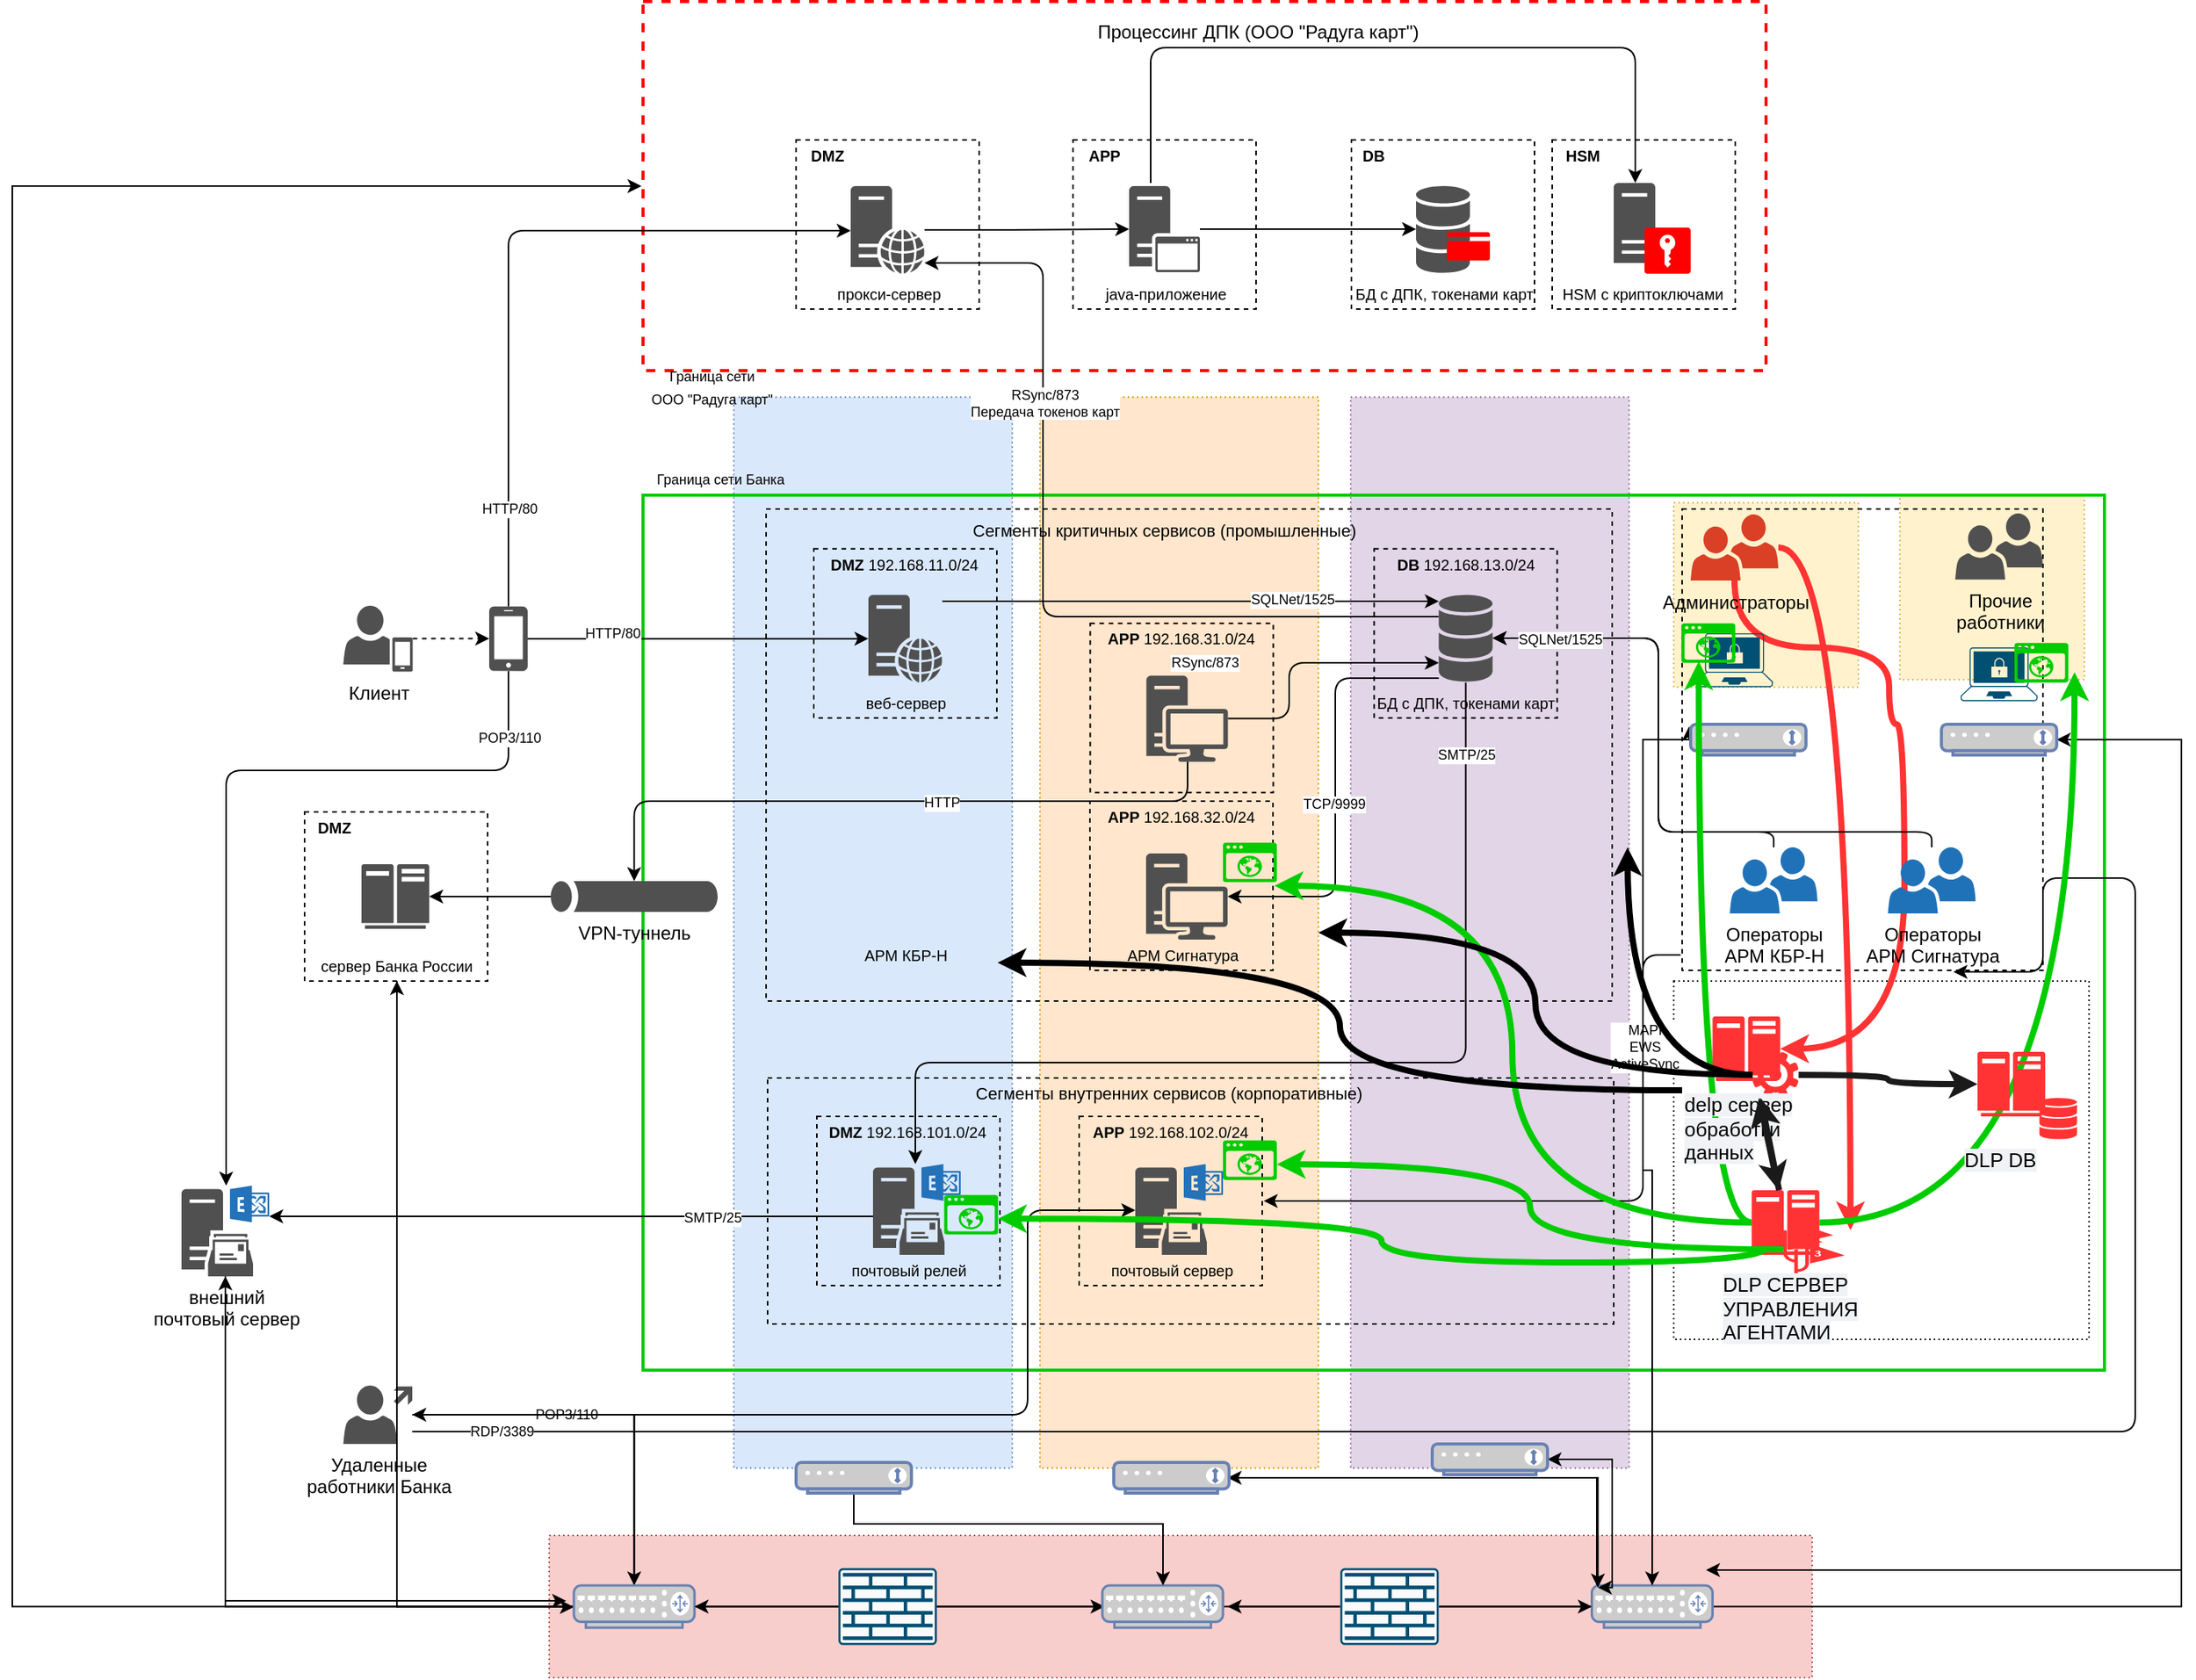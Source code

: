 <mxfile version="15.5.9" type="github">
  <diagram id="C5RBs43oDa-KdzZeNtuy" name="Page-1">
    <mxGraphModel dx="1704" dy="352" grid="1" gridSize="10" guides="1" tooltips="1" connect="1" arrows="1" fold="1" page="1" pageScale="1" pageWidth="827" pageHeight="1169" math="0" shadow="0">
      <root>
        <mxCell id="WIyWlLk6GJQsqaUBKTNV-0" />
        <mxCell id="WIyWlLk6GJQsqaUBKTNV-1" parent="WIyWlLk6GJQsqaUBKTNV-0" />
        <mxCell id="PLs2SsT15z17GsNhj8Ck-70" value="" style="rounded=0;whiteSpace=wrap;html=1;dashed=1;dashPattern=1 2;" vertex="1" parent="WIyWlLk6GJQsqaUBKTNV-1">
          <mxGeometry x="350" y="667" width="270" height="233" as="geometry" />
        </mxCell>
        <mxCell id="PLs2SsT15z17GsNhj8Ck-68" value="" style="rounded=0;whiteSpace=wrap;html=1;dashed=1;dashPattern=1 2;fillColor=#f8cecc;strokeColor=#b85450;" vertex="1" parent="WIyWlLk6GJQsqaUBKTNV-1">
          <mxGeometry x="-381" y="1027.5" width="821" height="92.5" as="geometry" />
        </mxCell>
        <mxCell id="PLs2SsT15z17GsNhj8Ck-17" value="" style="rounded=0;whiteSpace=wrap;html=1;dashed=1;dashPattern=1 2;fillColor=#fff2cc;strokeColor=#d6b656;" vertex="1" parent="WIyWlLk6GJQsqaUBKTNV-1">
          <mxGeometry x="496.95" y="351" width="120" height="120" as="geometry" />
        </mxCell>
        <mxCell id="PLs2SsT15z17GsNhj8Ck-16" value="" style="rounded=0;whiteSpace=wrap;html=1;dashed=1;dashPattern=1 2;fillColor=#fff2cc;strokeColor=#d6b656;" vertex="1" parent="WIyWlLk6GJQsqaUBKTNV-1">
          <mxGeometry x="350" y="355.82" width="120" height="120" as="geometry" />
        </mxCell>
        <mxCell id="PLs2SsT15z17GsNhj8Ck-2" value="" style="rounded=0;whiteSpace=wrap;html=1;dashed=1;dashPattern=1 2;fillColor=#e1d5e7;strokeColor=#9673a6;" vertex="1" parent="WIyWlLk6GJQsqaUBKTNV-1">
          <mxGeometry x="140" y="287.25" width="181" height="696.5" as="geometry" />
        </mxCell>
        <mxCell id="PLs2SsT15z17GsNhj8Ck-1" value="" style="rounded=0;whiteSpace=wrap;html=1;dashed=1;dashPattern=1 2;fillColor=#ffe6cc;strokeColor=#d79b00;" vertex="1" parent="WIyWlLk6GJQsqaUBKTNV-1">
          <mxGeometry x="-62" y="287.25" width="181" height="696.5" as="geometry" />
        </mxCell>
        <mxCell id="PLs2SsT15z17GsNhj8Ck-0" value="" style="rounded=0;whiteSpace=wrap;html=1;dashed=1;dashPattern=1 2;fillColor=#dae8fc;strokeColor=#6c8ebf;" vertex="1" parent="WIyWlLk6GJQsqaUBKTNV-1">
          <mxGeometry x="-261" y="287.25" width="181" height="696.5" as="geometry" />
        </mxCell>
        <mxCell id="5QetswFkg2Cd5uMD2sd_-123" value="" style="rounded=0;whiteSpace=wrap;html=1;fillColor=none;dashed=1;strokeWidth=1;perimeterSpacing=1;strokeColor=#000000;" parent="WIyWlLk6GJQsqaUBKTNV-1" vertex="1">
          <mxGeometry x="-240" y="360" width="550" height="320" as="geometry" />
        </mxCell>
        <mxCell id="5QetswFkg2Cd5uMD2sd_-127" value="" style="rounded=0;whiteSpace=wrap;html=1;fillColor=none;dashed=1;strokeWidth=1;perimeterSpacing=1;strokeColor=#000000;" parent="WIyWlLk6GJQsqaUBKTNV-1" vertex="1">
          <mxGeometry x="-540" y="557" width="119" height="110" as="geometry" />
        </mxCell>
        <mxCell id="5QetswFkg2Cd5uMD2sd_-2" value="" style="rounded=0;whiteSpace=wrap;html=1;fillColor=none;strokeWidth=2;perimeterSpacing=1;strokeColor=#00CC00;fontStyle=1" parent="WIyWlLk6GJQsqaUBKTNV-1" vertex="1">
          <mxGeometry x="-320" y="351" width="950" height="569" as="geometry" />
        </mxCell>
        <mxCell id="PLs2SsT15z17GsNhj8Ck-39" style="edgeStyle=orthogonalEdgeStyle;rounded=0;orthogonalLoop=1;jettySize=auto;html=1;endArrow=classic;endFill=1;strokeWidth=1;" edge="1" parent="WIyWlLk6GJQsqaUBKTNV-1" source="5QetswFkg2Cd5uMD2sd_-75">
          <mxGeometry relative="1" as="geometry">
            <mxPoint x="371" y="1050" as="targetPoint" />
            <Array as="points">
              <mxPoint x="680" y="510" />
              <mxPoint x="680" y="1050" />
            </Array>
          </mxGeometry>
        </mxCell>
        <mxCell id="5QetswFkg2Cd5uMD2sd_-75" value="" style="rounded=0;whiteSpace=wrap;html=1;fillColor=none;dashed=1;strokeWidth=1;perimeterSpacing=1;strokeColor=#000000;" parent="WIyWlLk6GJQsqaUBKTNV-1" vertex="1">
          <mxGeometry x="355.45" y="360" width="234.55" height="300" as="geometry" />
        </mxCell>
        <mxCell id="5QetswFkg2Cd5uMD2sd_-124" value="" style="rounded=0;whiteSpace=wrap;html=1;fillColor=none;dashed=1;strokeWidth=1;perimeterSpacing=1;strokeColor=#000000;" parent="WIyWlLk6GJQsqaUBKTNV-1" vertex="1">
          <mxGeometry x="-239" y="730" width="550" height="160" as="geometry" />
        </mxCell>
        <mxCell id="5QetswFkg2Cd5uMD2sd_-97" value="" style="rounded=0;whiteSpace=wrap;html=1;fillColor=none;dashed=1;strokeWidth=1;perimeterSpacing=1;strokeColor=#000000;" parent="WIyWlLk6GJQsqaUBKTNV-1" vertex="1">
          <mxGeometry x="-29.3" y="434.32" width="119" height="110" as="geometry" />
        </mxCell>
        <mxCell id="5QetswFkg2Cd5uMD2sd_-0" value="" style="rounded=0;whiteSpace=wrap;html=1;fillColor=none;dashed=1;strokeWidth=2;perimeterSpacing=1;strokeColor=#FF0000;" parent="WIyWlLk6GJQsqaUBKTNV-1" vertex="1">
          <mxGeometry x="-320" y="30" width="730" height="240" as="geometry" />
        </mxCell>
        <mxCell id="5QetswFkg2Cd5uMD2sd_-38" style="edgeStyle=orthogonalEdgeStyle;rounded=1;orthogonalLoop=1;jettySize=auto;html=1;startArrow=none;startFill=0;endArrow=classic;endFill=1;strokeWidth=1;" parent="WIyWlLk6GJQsqaUBKTNV-1" source="5QetswFkg2Cd5uMD2sd_-12" target="5QetswFkg2Cd5uMD2sd_-13" edge="1">
          <mxGeometry relative="1" as="geometry" />
        </mxCell>
        <mxCell id="5QetswFkg2Cd5uMD2sd_-3" value="" style="rounded=0;whiteSpace=wrap;html=1;fillColor=none;dashed=1;strokeWidth=1;perimeterSpacing=1;strokeColor=#000000;" parent="WIyWlLk6GJQsqaUBKTNV-1" vertex="1">
          <mxGeometry x="-220.5" y="120" width="119" height="110" as="geometry" />
        </mxCell>
        <mxCell id="5QetswFkg2Cd5uMD2sd_-35" style="edgeStyle=orthogonalEdgeStyle;rounded=1;orthogonalLoop=1;jettySize=auto;html=1;strokeWidth=1;" parent="WIyWlLk6GJQsqaUBKTNV-1" target="5QetswFkg2Cd5uMD2sd_-20" edge="1">
          <mxGeometry relative="1" as="geometry">
            <mxPoint x="10" y="148" as="sourcePoint" />
            <Array as="points">
              <mxPoint x="10" y="60" />
              <mxPoint x="325" y="60" />
            </Array>
          </mxGeometry>
        </mxCell>
        <mxCell id="5QetswFkg2Cd5uMD2sd_-5" value="" style="rounded=0;whiteSpace=wrap;html=1;fillColor=none;dashed=1;strokeWidth=1;perimeterSpacing=1;strokeColor=#000000;" parent="WIyWlLk6GJQsqaUBKTNV-1" vertex="1">
          <mxGeometry x="-40.5" y="120" width="119" height="110" as="geometry" />
        </mxCell>
        <mxCell id="5QetswFkg2Cd5uMD2sd_-6" value="" style="rounded=0;whiteSpace=wrap;html=1;fillColor=none;dashed=1;strokeWidth=1;perimeterSpacing=1;strokeColor=#000000;" parent="WIyWlLk6GJQsqaUBKTNV-1" vertex="1">
          <mxGeometry x="140.5" y="120" width="119" height="110" as="geometry" />
        </mxCell>
        <mxCell id="5QetswFkg2Cd5uMD2sd_-7" value="" style="rounded=0;whiteSpace=wrap;html=1;fillColor=none;dashed=1;strokeWidth=1;perimeterSpacing=1;strokeColor=#000000;" parent="WIyWlLk6GJQsqaUBKTNV-1" vertex="1">
          <mxGeometry x="271" y="120" width="119" height="110" as="geometry" />
        </mxCell>
        <mxCell id="5QetswFkg2Cd5uMD2sd_-8" value="Процессинг ДПК (ООО &quot;Радуга карт&quot;)" style="text;html=1;strokeColor=none;fillColor=none;align=center;verticalAlign=middle;whiteSpace=wrap;rounded=0;dashed=1;" parent="WIyWlLk6GJQsqaUBKTNV-1" vertex="1">
          <mxGeometry x="-80" y="40" width="320" height="20" as="geometry" />
        </mxCell>
        <mxCell id="5QetswFkg2Cd5uMD2sd_-36" style="edgeStyle=orthogonalEdgeStyle;rounded=1;orthogonalLoop=1;jettySize=auto;html=1;strokeWidth=1;startArrow=classic;startFill=1;endArrow=none;endFill=0;" parent="WIyWlLk6GJQsqaUBKTNV-1" source="5QetswFkg2Cd5uMD2sd_-11" edge="1">
          <mxGeometry relative="1" as="geometry">
            <mxPoint x="42" y="178" as="targetPoint" />
          </mxGeometry>
        </mxCell>
        <mxCell id="5QetswFkg2Cd5uMD2sd_-12" value="" style="pointerEvents=1;shadow=0;dashed=0;html=1;strokeColor=none;fillColor=#505050;labelPosition=center;verticalLabelPosition=bottom;verticalAlign=top;outlineConnect=0;align=center;shape=mxgraph.office.servers.web_server;" parent="WIyWlLk6GJQsqaUBKTNV-1" vertex="1">
          <mxGeometry x="-185" y="150" width="48" height="57" as="geometry" />
        </mxCell>
        <mxCell id="5QetswFkg2Cd5uMD2sd_-39" style="edgeStyle=orthogonalEdgeStyle;rounded=1;orthogonalLoop=1;jettySize=auto;html=1;startArrow=none;startFill=0;endArrow=classic;endFill=1;strokeWidth=1;" parent="WIyWlLk6GJQsqaUBKTNV-1" source="5QetswFkg2Cd5uMD2sd_-14" target="5QetswFkg2Cd5uMD2sd_-12" edge="1">
          <mxGeometry relative="1" as="geometry">
            <Array as="points">
              <mxPoint x="-407" y="179" />
            </Array>
          </mxGeometry>
        </mxCell>
        <mxCell id="5QetswFkg2Cd5uMD2sd_-131" value="HTTP/80" style="text;html=1;align=center;verticalAlign=middle;resizable=0;points=[];labelBackgroundColor=#ffffff;fontSize=9;" parent="5QetswFkg2Cd5uMD2sd_-39" vertex="1" connectable="0">
          <mxGeometry x="-0.257" y="1" relative="1" as="geometry">
            <mxPoint x="1.07" y="109.54" as="offset" />
          </mxGeometry>
        </mxCell>
        <mxCell id="5QetswFkg2Cd5uMD2sd_-89" style="edgeStyle=orthogonalEdgeStyle;rounded=1;orthogonalLoop=1;jettySize=auto;html=1;startArrow=none;startFill=0;endArrow=classic;endFill=1;strokeWidth=1;" parent="WIyWlLk6GJQsqaUBKTNV-1" source="5QetswFkg2Cd5uMD2sd_-14" target="5QetswFkg2Cd5uMD2sd_-72" edge="1">
          <mxGeometry relative="1" as="geometry">
            <Array as="points">
              <mxPoint x="-408" y="530" />
              <mxPoint x="-591" y="530" />
            </Array>
          </mxGeometry>
        </mxCell>
        <mxCell id="5QetswFkg2Cd5uMD2sd_-133" value="POP3/110" style="text;html=1;align=center;verticalAlign=middle;resizable=0;points=[];labelBackgroundColor=#ffffff;fontSize=9;" parent="5QetswFkg2Cd5uMD2sd_-89" vertex="1" connectable="0">
          <mxGeometry x="-0.015" y="3" relative="1" as="geometry">
            <mxPoint x="180.5" y="-28.11" as="offset" />
          </mxGeometry>
        </mxCell>
        <mxCell id="5QetswFkg2Cd5uMD2sd_-90" style="edgeStyle=orthogonalEdgeStyle;rounded=1;orthogonalLoop=1;jettySize=auto;html=1;startArrow=none;startFill=0;endArrow=classic;endFill=1;strokeWidth=1;" parent="WIyWlLk6GJQsqaUBKTNV-1" source="5QetswFkg2Cd5uMD2sd_-14" target="5QetswFkg2Cd5uMD2sd_-47" edge="1">
          <mxGeometry relative="1" as="geometry" />
        </mxCell>
        <mxCell id="5QetswFkg2Cd5uMD2sd_-132" value="HTTP/80" style="text;html=1;align=center;verticalAlign=middle;resizable=0;points=[];labelBackgroundColor=#ffffff;fontSize=9;" parent="5QetswFkg2Cd5uMD2sd_-90" vertex="1" connectable="0">
          <mxGeometry x="-0.745" y="3" relative="1" as="geometry">
            <mxPoint x="26.43" y="-0.5" as="offset" />
          </mxGeometry>
        </mxCell>
        <mxCell id="5QetswFkg2Cd5uMD2sd_-14" value="" style="pointerEvents=1;shadow=0;dashed=0;html=1;strokeColor=none;fillColor=#505050;labelPosition=center;verticalLabelPosition=bottom;verticalAlign=top;outlineConnect=0;align=center;shape=mxgraph.office.devices.cell_phone_iphone_standalone;" parent="WIyWlLk6GJQsqaUBKTNV-1" vertex="1">
          <mxGeometry x="-420" y="423.32" width="25" height="42" as="geometry" />
        </mxCell>
        <mxCell id="5QetswFkg2Cd5uMD2sd_-22" value="" style="group" parent="WIyWlLk6GJQsqaUBKTNV-1" vertex="1" connectable="0">
          <mxGeometry x="311" y="148" width="50" height="59" as="geometry" />
        </mxCell>
        <mxCell id="5QetswFkg2Cd5uMD2sd_-20" value="" style="pointerEvents=1;shadow=0;dashed=0;html=1;strokeColor=none;fillColor=#505050;labelPosition=center;verticalLabelPosition=bottom;verticalAlign=top;outlineConnect=0;align=center;shape=mxgraph.office.servers.server_generic;" parent="5QetswFkg2Cd5uMD2sd_-22" vertex="1">
          <mxGeometry width="27" height="52" as="geometry" />
        </mxCell>
        <mxCell id="5QetswFkg2Cd5uMD2sd_-21" value="" style="pointerEvents=1;shadow=0;dashed=0;html=1;strokeColor=none;fillColor=#FF0000;labelPosition=center;verticalLabelPosition=bottom;verticalAlign=top;outlineConnect=0;align=center;shape=mxgraph.office.security.management_role;" parent="5QetswFkg2Cd5uMD2sd_-22" vertex="1">
          <mxGeometry x="20" y="29" width="30" height="30" as="geometry" />
        </mxCell>
        <mxCell id="5QetswFkg2Cd5uMD2sd_-23" value="&lt;font style=&quot;font-size: 9px&quot;&gt;Граница сети&lt;br&gt;ООО &quot;Радуга карт&quot;&lt;/font&gt;" style="text;html=1;strokeColor=none;fillColor=none;align=center;verticalAlign=middle;whiteSpace=wrap;rounded=0;dashed=1;" parent="WIyWlLk6GJQsqaUBKTNV-1" vertex="1">
          <mxGeometry x="-350" y="260" width="150" height="40" as="geometry" />
        </mxCell>
        <mxCell id="5QetswFkg2Cd5uMD2sd_-24" value="&lt;font style=&quot;font-size: 9px&quot;&gt;Граница сети Банка&lt;br&gt;&lt;/font&gt;" style="text;html=1;strokeColor=none;fillColor=none;align=center;verticalAlign=middle;whiteSpace=wrap;rounded=0;dashed=1;" parent="WIyWlLk6GJQsqaUBKTNV-1" vertex="1">
          <mxGeometry x="-350" y="320" width="161" height="40" as="geometry" />
        </mxCell>
        <mxCell id="5QetswFkg2Cd5uMD2sd_-25" value="&lt;font style=&quot;font-size: 10px&quot;&gt;&lt;b&gt;DMZ&lt;/b&gt;&lt;/font&gt;" style="text;html=1;strokeColor=none;fillColor=none;align=center;verticalAlign=middle;whiteSpace=wrap;rounded=0;dashed=1;" parent="WIyWlLk6GJQsqaUBKTNV-1" vertex="1">
          <mxGeometry x="-221.5" y="120" width="41.5" height="20" as="geometry" />
        </mxCell>
        <mxCell id="5QetswFkg2Cd5uMD2sd_-28" value="&lt;font style=&quot;font-size: 10px&quot;&gt;&lt;b&gt;APP&lt;/b&gt;&lt;/font&gt;" style="text;html=1;strokeColor=none;fillColor=none;align=center;verticalAlign=middle;whiteSpace=wrap;rounded=0;dashed=1;" parent="WIyWlLk6GJQsqaUBKTNV-1" vertex="1">
          <mxGeometry x="-41.5" y="120" width="41.5" height="20" as="geometry" />
        </mxCell>
        <mxCell id="5QetswFkg2Cd5uMD2sd_-29" value="&lt;font style=&quot;font-size: 10px&quot;&gt;&lt;b&gt;DB&lt;/b&gt;&lt;/font&gt;" style="text;html=1;strokeColor=none;fillColor=none;align=center;verticalAlign=middle;whiteSpace=wrap;rounded=0;dashed=1;" parent="WIyWlLk6GJQsqaUBKTNV-1" vertex="1">
          <mxGeometry x="140" y="120" width="30" height="20" as="geometry" />
        </mxCell>
        <mxCell id="5QetswFkg2Cd5uMD2sd_-30" value="&lt;font style=&quot;font-size: 10px&quot;&gt;&lt;b&gt;HSM&lt;/b&gt;&lt;/font&gt;" style="text;html=1;strokeColor=none;fillColor=none;align=center;verticalAlign=middle;whiteSpace=wrap;rounded=0;dashed=1;" parent="WIyWlLk6GJQsqaUBKTNV-1" vertex="1">
          <mxGeometry x="270.5" y="120" width="39.5" height="20" as="geometry" />
        </mxCell>
        <mxCell id="5QetswFkg2Cd5uMD2sd_-31" value="&lt;span style=&quot;font-size: 10px&quot;&gt;прокси-сервер&lt;/span&gt;" style="text;html=1;strokeColor=none;fillColor=none;align=center;verticalAlign=middle;whiteSpace=wrap;rounded=0;dashed=1;" parent="WIyWlLk6GJQsqaUBKTNV-1" vertex="1">
          <mxGeometry x="-220.5" y="210" width="120" height="20" as="geometry" />
        </mxCell>
        <mxCell id="5QetswFkg2Cd5uMD2sd_-32" value="&lt;span style=&quot;font-size: 10px&quot;&gt;java-приложение&lt;/span&gt;" style="text;html=1;strokeColor=none;fillColor=none;align=center;verticalAlign=middle;whiteSpace=wrap;rounded=0;dashed=1;" parent="WIyWlLk6GJQsqaUBKTNV-1" vertex="1">
          <mxGeometry x="-40.5" y="210" width="120" height="20" as="geometry" />
        </mxCell>
        <mxCell id="5QetswFkg2Cd5uMD2sd_-33" value="&lt;span style=&quot;font-size: 10px&quot;&gt;БД с ДПК, токенами карт&lt;/span&gt;" style="text;html=1;strokeColor=none;fillColor=none;align=center;verticalAlign=middle;whiteSpace=wrap;rounded=0;dashed=1;" parent="WIyWlLk6GJQsqaUBKTNV-1" vertex="1">
          <mxGeometry x="140.5" y="210" width="120" height="20" as="geometry" />
        </mxCell>
        <mxCell id="5QetswFkg2Cd5uMD2sd_-34" value="&lt;span style=&quot;font-size: 10px&quot;&gt;HSM с криптоключами&lt;/span&gt;" style="text;html=1;strokeColor=none;fillColor=none;align=center;verticalAlign=middle;whiteSpace=wrap;rounded=0;dashed=1;" parent="WIyWlLk6GJQsqaUBKTNV-1" vertex="1">
          <mxGeometry x="270" y="210" width="120" height="20" as="geometry" />
        </mxCell>
        <mxCell id="5QetswFkg2Cd5uMD2sd_-13" value="" style="pointerEvents=1;shadow=0;dashed=0;html=1;strokeColor=none;fillColor=#505050;labelPosition=center;verticalLabelPosition=bottom;verticalAlign=top;outlineConnect=0;align=center;shape=mxgraph.office.servers.application_server;" parent="WIyWlLk6GJQsqaUBKTNV-1" vertex="1">
          <mxGeometry x="-4" y="150" width="46" height="56" as="geometry" />
        </mxCell>
        <mxCell id="5QetswFkg2Cd5uMD2sd_-41" style="edgeStyle=orthogonalEdgeStyle;rounded=1;orthogonalLoop=1;jettySize=auto;html=1;startArrow=none;startFill=0;endArrow=classic;endFill=1;strokeWidth=1;dashed=1;" parent="WIyWlLk6GJQsqaUBKTNV-1" source="5QetswFkg2Cd5uMD2sd_-135" target="5QetswFkg2Cd5uMD2sd_-14" edge="1">
          <mxGeometry relative="1" as="geometry">
            <mxPoint x="-470.0" y="444.32" as="sourcePoint" />
          </mxGeometry>
        </mxCell>
        <mxCell id="5QetswFkg2Cd5uMD2sd_-42" value="" style="rounded=0;whiteSpace=wrap;html=1;fillColor=none;dashed=1;strokeWidth=1;perimeterSpacing=1;strokeColor=#000000;" parent="WIyWlLk6GJQsqaUBKTNV-1" vertex="1">
          <mxGeometry x="155.25" y="385.82" width="119" height="110" as="geometry" />
        </mxCell>
        <mxCell id="5QetswFkg2Cd5uMD2sd_-91" style="edgeStyle=orthogonalEdgeStyle;rounded=1;orthogonalLoop=1;jettySize=auto;html=1;startArrow=classic;startFill=1;endArrow=none;endFill=0;strokeWidth=1;" parent="WIyWlLk6GJQsqaUBKTNV-1" source="5QetswFkg2Cd5uMD2sd_-43" target="5QetswFkg2Cd5uMD2sd_-47" edge="1">
          <mxGeometry relative="1" as="geometry">
            <Array as="points">
              <mxPoint x="120" y="420" />
              <mxPoint x="120" y="420" />
            </Array>
          </mxGeometry>
        </mxCell>
        <mxCell id="5QetswFkg2Cd5uMD2sd_-143" value="SQLNet/1525" style="text;html=1;align=center;verticalAlign=middle;resizable=0;points=[];labelBackgroundColor=#ffffff;fontSize=9;" parent="5QetswFkg2Cd5uMD2sd_-91" vertex="1" connectable="0">
          <mxGeometry x="-0.404" y="-1" relative="1" as="geometry">
            <mxPoint as="offset" />
          </mxGeometry>
        </mxCell>
        <mxCell id="5QetswFkg2Cd5uMD2sd_-92" style="edgeStyle=orthogonalEdgeStyle;rounded=1;orthogonalLoop=1;jettySize=auto;html=1;startArrow=none;startFill=0;endArrow=classic;endFill=1;strokeWidth=1;" parent="WIyWlLk6GJQsqaUBKTNV-1" source="5QetswFkg2Cd5uMD2sd_-43" target="5QetswFkg2Cd5uMD2sd_-12" edge="1">
          <mxGeometry relative="1" as="geometry">
            <Array as="points">
              <mxPoint x="-60" y="430" />
              <mxPoint x="-60" y="200" />
            </Array>
          </mxGeometry>
        </mxCell>
        <mxCell id="5QetswFkg2Cd5uMD2sd_-150" value="RSync/873&lt;br&gt;Передача токенов карт" style="text;html=1;align=center;verticalAlign=middle;resizable=0;points=[];labelBackgroundColor=#ffffff;fontSize=9;" parent="5QetswFkg2Cd5uMD2sd_-92" vertex="1" connectable="0">
          <mxGeometry x="0.407" y="-1" relative="1" as="geometry">
            <mxPoint as="offset" />
          </mxGeometry>
        </mxCell>
        <mxCell id="5QetswFkg2Cd5uMD2sd_-94" style="edgeStyle=orthogonalEdgeStyle;rounded=1;orthogonalLoop=1;jettySize=auto;html=1;startArrow=none;startFill=0;endArrow=classic;endFill=1;strokeWidth=1;" parent="WIyWlLk6GJQsqaUBKTNV-1" source="5QetswFkg2Cd5uMD2sd_-43" target="5QetswFkg2Cd5uMD2sd_-66" edge="1">
          <mxGeometry relative="1" as="geometry">
            <Array as="points">
              <mxPoint x="215" y="720" />
              <mxPoint x="-143" y="720" />
            </Array>
          </mxGeometry>
        </mxCell>
        <mxCell id="5QetswFkg2Cd5uMD2sd_-136" value="SMTP/25" style="text;html=1;align=center;verticalAlign=middle;resizable=0;points=[];labelBackgroundColor=#ffffff;fontSize=9;" parent="5QetswFkg2Cd5uMD2sd_-94" vertex="1" connectable="0">
          <mxGeometry x="0.636" y="3" relative="1" as="geometry">
            <mxPoint x="301.77" y="-203" as="offset" />
          </mxGeometry>
        </mxCell>
        <mxCell id="5QetswFkg2Cd5uMD2sd_-43" value="" style="shadow=0;dashed=0;html=1;strokeColor=none;fillColor=#505050;labelPosition=center;verticalLabelPosition=bottom;verticalAlign=top;outlineConnect=0;align=center;shape=mxgraph.office.databases.database_mini_3;" parent="WIyWlLk6GJQsqaUBKTNV-1" vertex="1">
          <mxGeometry x="197.25" y="415.82" width="35" height="57" as="geometry" />
        </mxCell>
        <mxCell id="5QetswFkg2Cd5uMD2sd_-44" value="&lt;font style=&quot;font-size: 10px&quot;&gt;&lt;b&gt;DB&lt;/b&gt; 192.168.13.0/24&lt;/font&gt;" style="text;html=1;strokeColor=none;fillColor=none;align=center;verticalAlign=middle;whiteSpace=wrap;rounded=0;dashed=1;" parent="WIyWlLk6GJQsqaUBKTNV-1" vertex="1">
          <mxGeometry x="154.75" y="385.82" width="120" height="20" as="geometry" />
        </mxCell>
        <mxCell id="5QetswFkg2Cd5uMD2sd_-45" value="&lt;span style=&quot;font-size: 10px&quot;&gt;БД с ДПК, токенами карт&lt;/span&gt;" style="text;html=1;strokeColor=none;fillColor=none;align=center;verticalAlign=middle;whiteSpace=wrap;rounded=0;dashed=1;" parent="WIyWlLk6GJQsqaUBKTNV-1" vertex="1">
          <mxGeometry x="155.25" y="475.82" width="120" height="20" as="geometry" />
        </mxCell>
        <mxCell id="5QetswFkg2Cd5uMD2sd_-46" value="" style="rounded=0;whiteSpace=wrap;html=1;fillColor=none;dashed=1;strokeWidth=1;perimeterSpacing=1;strokeColor=#000000;" parent="WIyWlLk6GJQsqaUBKTNV-1" vertex="1">
          <mxGeometry x="-209" y="385.82" width="119" height="110" as="geometry" />
        </mxCell>
        <mxCell id="5QetswFkg2Cd5uMD2sd_-47" value="" style="pointerEvents=1;shadow=0;dashed=0;html=1;strokeColor=none;fillColor=#505050;labelPosition=center;verticalLabelPosition=bottom;verticalAlign=top;outlineConnect=0;align=center;shape=mxgraph.office.servers.web_server;" parent="WIyWlLk6GJQsqaUBKTNV-1" vertex="1">
          <mxGeometry x="-173.5" y="415.82" width="48" height="57" as="geometry" />
        </mxCell>
        <mxCell id="5QetswFkg2Cd5uMD2sd_-48" value="&lt;font style=&quot;font-size: 10px&quot;&gt;&lt;b&gt;DMZ&lt;/b&gt; 192.168.11.0/24&lt;/font&gt;" style="text;html=1;strokeColor=none;fillColor=none;align=center;verticalAlign=middle;whiteSpace=wrap;rounded=0;dashed=1;" parent="WIyWlLk6GJQsqaUBKTNV-1" vertex="1">
          <mxGeometry x="-210" y="385.82" width="120" height="20" as="geometry" />
        </mxCell>
        <mxCell id="5QetswFkg2Cd5uMD2sd_-49" value="&lt;span style=&quot;font-size: 10px&quot;&gt;веб-сервер&lt;/span&gt;" style="text;html=1;strokeColor=none;fillColor=none;align=center;verticalAlign=middle;whiteSpace=wrap;rounded=0;dashed=1;" parent="WIyWlLk6GJQsqaUBKTNV-1" vertex="1">
          <mxGeometry x="-209" y="475.82" width="120" height="20" as="geometry" />
        </mxCell>
        <mxCell id="5QetswFkg2Cd5uMD2sd_-50" value="" style="rounded=0;whiteSpace=wrap;html=1;fillColor=none;dashed=1;strokeWidth=1;perimeterSpacing=1;strokeColor=#000000;" parent="WIyWlLk6GJQsqaUBKTNV-1" vertex="1">
          <mxGeometry x="-207" y="755" width="119" height="110" as="geometry" />
        </mxCell>
        <mxCell id="5QetswFkg2Cd5uMD2sd_-52" value="&lt;font style=&quot;font-size: 10px&quot;&gt;&lt;b&gt;DMZ&lt;/b&gt; 192.168.101.0/24&lt;/font&gt;" style="text;html=1;strokeColor=none;fillColor=none;align=center;verticalAlign=middle;whiteSpace=wrap;rounded=0;dashed=1;" parent="WIyWlLk6GJQsqaUBKTNV-1" vertex="1">
          <mxGeometry x="-208" y="755" width="120" height="20" as="geometry" />
        </mxCell>
        <mxCell id="5QetswFkg2Cd5uMD2sd_-53" value="&lt;span style=&quot;font-size: 10px&quot;&gt;почтовый релей&lt;/span&gt;" style="text;html=1;strokeColor=none;fillColor=none;align=center;verticalAlign=middle;whiteSpace=wrap;rounded=0;dashed=1;" parent="WIyWlLk6GJQsqaUBKTNV-1" vertex="1">
          <mxGeometry x="-207" y="845" width="120" height="20" as="geometry" />
        </mxCell>
        <mxCell id="5QetswFkg2Cd5uMD2sd_-63" value="" style="group" parent="WIyWlLk6GJQsqaUBKTNV-1" vertex="1" connectable="0">
          <mxGeometry x="182.5" y="150" width="48.03" height="57" as="geometry" />
        </mxCell>
        <mxCell id="5QetswFkg2Cd5uMD2sd_-11" value="" style="shadow=0;dashed=0;html=1;strokeColor=none;fillColor=#505050;labelPosition=center;verticalLabelPosition=bottom;verticalAlign=top;outlineConnect=0;align=center;shape=mxgraph.office.databases.database_mini_3;" parent="5QetswFkg2Cd5uMD2sd_-63" vertex="1">
          <mxGeometry width="35" height="57" as="geometry" />
        </mxCell>
        <mxCell id="5QetswFkg2Cd5uMD2sd_-60" value="" style="pointerEvents=1;shadow=0;dashed=0;html=1;strokeColor=none;fillColor=#FF0000;labelPosition=center;verticalLabelPosition=bottom;verticalAlign=top;outlineConnect=0;align=center;shape=mxgraph.office.concepts.credit_card;" parent="5QetswFkg2Cd5uMD2sd_-63" vertex="1">
          <mxGeometry x="20" y="30" width="28.03" height="18.35" as="geometry" />
        </mxCell>
        <mxCell id="5QetswFkg2Cd5uMD2sd_-66" value="" style="pointerEvents=1;shadow=0;dashed=0;html=1;strokeColor=none;fillColor=#505050;labelPosition=center;verticalLabelPosition=bottom;verticalAlign=top;outlineConnect=0;align=center;shape=mxgraph.office.servers.exchange_mailbox_server;labelBackgroundColor=none;" parent="WIyWlLk6GJQsqaUBKTNV-1" vertex="1">
          <mxGeometry x="-170.5" y="786" width="57" height="59" as="geometry" />
        </mxCell>
        <mxCell id="5QetswFkg2Cd5uMD2sd_-68" value="" style="rounded=0;whiteSpace=wrap;html=1;fillColor=none;dashed=1;strokeWidth=1;perimeterSpacing=1;strokeColor=#000000;" parent="WIyWlLk6GJQsqaUBKTNV-1" vertex="1">
          <mxGeometry x="-36.5" y="755" width="119" height="110" as="geometry" />
        </mxCell>
        <mxCell id="5QetswFkg2Cd5uMD2sd_-69" value="&lt;font style=&quot;font-size: 10px&quot;&gt;&lt;b&gt;APP&lt;/b&gt; 192.168.102.0/24&lt;/font&gt;" style="text;html=1;strokeColor=none;fillColor=none;align=center;verticalAlign=middle;whiteSpace=wrap;rounded=0;dashed=1;" parent="WIyWlLk6GJQsqaUBKTNV-1" vertex="1">
          <mxGeometry x="-37.5" y="755" width="120" height="20" as="geometry" />
        </mxCell>
        <mxCell id="5QetswFkg2Cd5uMD2sd_-70" value="&lt;span style=&quot;font-size: 10px&quot;&gt;почтовый сервер&lt;/span&gt;" style="text;html=1;strokeColor=none;fillColor=none;align=center;verticalAlign=middle;whiteSpace=wrap;rounded=0;dashed=1;" parent="WIyWlLk6GJQsqaUBKTNV-1" vertex="1">
          <mxGeometry x="-36.5" y="845" width="120" height="20" as="geometry" />
        </mxCell>
        <mxCell id="5QetswFkg2Cd5uMD2sd_-71" value="" style="pointerEvents=1;shadow=0;dashed=0;html=1;strokeColor=none;fillColor=#505050;labelPosition=center;verticalLabelPosition=bottom;verticalAlign=top;outlineConnect=0;align=center;shape=mxgraph.office.servers.exchange_mailbox_server;labelBackgroundColor=none;" parent="WIyWlLk6GJQsqaUBKTNV-1" vertex="1">
          <mxGeometry y="786" width="57" height="59" as="geometry" />
        </mxCell>
        <mxCell id="5QetswFkg2Cd5uMD2sd_-93" style="edgeStyle=orthogonalEdgeStyle;rounded=1;orthogonalLoop=1;jettySize=auto;html=1;startArrow=classic;startFill=1;endArrow=none;endFill=0;strokeWidth=1;" parent="WIyWlLk6GJQsqaUBKTNV-1" source="5QetswFkg2Cd5uMD2sd_-72" target="5QetswFkg2Cd5uMD2sd_-66" edge="1">
          <mxGeometry relative="1" as="geometry">
            <Array as="points">
              <mxPoint x="-240" y="820" />
              <mxPoint x="-240" y="820" />
            </Array>
          </mxGeometry>
        </mxCell>
        <mxCell id="5QetswFkg2Cd5uMD2sd_-144" value="SMTP/25" style="text;html=1;align=center;verticalAlign=middle;resizable=0;points=[];labelBackgroundColor=#ffffff;fontSize=9;" parent="5QetswFkg2Cd5uMD2sd_-93" vertex="1" connectable="0">
          <mxGeometry x="0.646" y="-112" relative="1" as="geometry">
            <mxPoint x="-35" y="-111" as="offset" />
          </mxGeometry>
        </mxCell>
        <mxCell id="PLs2SsT15z17GsNhj8Ck-54" style="edgeStyle=orthogonalEdgeStyle;rounded=0;orthogonalLoop=1;jettySize=auto;html=1;endArrow=classic;endFill=1;strokeColor=#000000;strokeWidth=1;" edge="1" parent="WIyWlLk6GJQsqaUBKTNV-1" source="5QetswFkg2Cd5uMD2sd_-72">
          <mxGeometry relative="1" as="geometry">
            <mxPoint x="-370" y="1070.0" as="targetPoint" />
            <Array as="points">
              <mxPoint x="-591" y="1070" />
            </Array>
          </mxGeometry>
        </mxCell>
        <mxCell id="5QetswFkg2Cd5uMD2sd_-72" value="внешний&lt;br&gt;почтовый сервер" style="pointerEvents=1;shadow=0;dashed=0;html=1;strokeColor=none;fillColor=#505050;labelPosition=center;verticalLabelPosition=bottom;verticalAlign=top;outlineConnect=0;align=center;shape=mxgraph.office.servers.exchange_mailbox_server;labelBackgroundColor=none;" parent="WIyWlLk6GJQsqaUBKTNV-1" vertex="1">
          <mxGeometry x="-620" y="800" width="57" height="59" as="geometry" />
        </mxCell>
        <mxCell id="5QetswFkg2Cd5uMD2sd_-122" style="edgeStyle=orthogonalEdgeStyle;rounded=1;orthogonalLoop=1;jettySize=auto;html=1;startArrow=none;startFill=0;endArrow=classic;endFill=1;strokeWidth=1;" parent="WIyWlLk6GJQsqaUBKTNV-1" source="5QetswFkg2Cd5uMD2sd_-73" target="5QetswFkg2Cd5uMD2sd_-43" edge="1">
          <mxGeometry relative="1" as="geometry">
            <mxPoint x="377.45" y="344.32" as="targetPoint" />
            <Array as="points">
              <mxPoint x="100" y="496" />
              <mxPoint x="100" y="460" />
            </Array>
          </mxGeometry>
        </mxCell>
        <mxCell id="5QetswFkg2Cd5uMD2sd_-73" value="" style="pointerEvents=1;shadow=0;dashed=0;html=1;strokeColor=none;fillColor=#505050;labelPosition=center;verticalLabelPosition=bottom;verticalAlign=top;outlineConnect=0;align=center;shape=mxgraph.office.devices.workstation;labelBackgroundColor=none;" parent="WIyWlLk6GJQsqaUBKTNV-1" vertex="1">
          <mxGeometry x="7.2" y="468.32" width="53" height="56" as="geometry" />
        </mxCell>
        <mxCell id="5QetswFkg2Cd5uMD2sd_-114" style="edgeStyle=orthogonalEdgeStyle;rounded=1;orthogonalLoop=1;jettySize=auto;html=1;entryX=1;entryY=0.5;entryDx=0;entryDy=0;startArrow=none;startFill=0;endArrow=classic;endFill=1;strokeWidth=1;" parent="WIyWlLk6GJQsqaUBKTNV-1" source="5QetswFkg2Cd5uMD2sd_-75" target="5QetswFkg2Cd5uMD2sd_-68" edge="1">
          <mxGeometry relative="1" as="geometry">
            <Array as="points">
              <mxPoint x="330" y="650" />
              <mxPoint x="330" y="810" />
            </Array>
          </mxGeometry>
        </mxCell>
        <mxCell id="5QetswFkg2Cd5uMD2sd_-140" value="MAPI&lt;br&gt;EWS&lt;br&gt;ActiveSync" style="text;html=1;align=center;verticalAlign=middle;resizable=0;points=[];labelBackgroundColor=#ffffff;fontSize=9;" parent="5QetswFkg2Cd5uMD2sd_-114" vertex="1" connectable="0">
          <mxGeometry x="0.849" y="2" relative="1" as="geometry">
            <mxPoint x="214.37" y="-102" as="offset" />
          </mxGeometry>
        </mxCell>
        <mxCell id="PLs2SsT15z17GsNhj8Ck-86" style="edgeStyle=orthogonalEdgeStyle;curved=1;rounded=0;orthogonalLoop=1;jettySize=auto;html=1;entryX=1.091;entryY=0.143;entryDx=0;entryDy=0;entryPerimeter=0;endArrow=classic;endFill=1;strokeColor=#FF3333;strokeWidth=4;" edge="1" parent="WIyWlLk6GJQsqaUBKTNV-1" source="5QetswFkg2Cd5uMD2sd_-80" target="PLs2SsT15z17GsNhj8Ck-77">
          <mxGeometry relative="1" as="geometry" />
        </mxCell>
        <mxCell id="PLs2SsT15z17GsNhj8Ck-92" style="edgeStyle=orthogonalEdgeStyle;rounded=0;orthogonalLoop=1;jettySize=auto;html=1;endArrow=classic;endFill=1;strokeColor=#FF3333;strokeWidth=4;curved=1;" edge="1" parent="WIyWlLk6GJQsqaUBKTNV-1" source="5QetswFkg2Cd5uMD2sd_-80" target="PLs2SsT15z17GsNhj8Ck-75">
          <mxGeometry relative="1" as="geometry">
            <Array as="points">
              <mxPoint x="390" y="450" />
              <mxPoint x="490" y="450" />
              <mxPoint x="490" y="500" />
              <mxPoint x="500" y="500" />
              <mxPoint x="500" y="711" />
            </Array>
          </mxGeometry>
        </mxCell>
        <mxCell id="5QetswFkg2Cd5uMD2sd_-80" value="Администраторы" style="pointerEvents=1;shadow=0;dashed=0;html=1;strokeColor=none;fillColor=#505050;labelPosition=center;verticalLabelPosition=bottom;verticalAlign=top;outlineConnect=0;align=center;shape=mxgraph.office.users.users_two;fillColor=#DA4026;labelBackgroundColor=none;" parent="WIyWlLk6GJQsqaUBKTNV-1" vertex="1">
          <mxGeometry x="361" y="363.5" width="57" height="43" as="geometry" />
        </mxCell>
        <mxCell id="5QetswFkg2Cd5uMD2sd_-83" value="Прочие&lt;br&gt;работники" style="pointerEvents=1;shadow=0;dashed=0;html=1;strokeColor=none;fillColor=#505050;labelPosition=center;verticalLabelPosition=bottom;verticalAlign=top;outlineConnect=0;align=center;shape=mxgraph.office.users.users_two;labelBackgroundColor=none;" parent="WIyWlLk6GJQsqaUBKTNV-1" vertex="1">
          <mxGeometry x="533" y="362.82" width="57" height="43" as="geometry" />
        </mxCell>
        <mxCell id="5QetswFkg2Cd5uMD2sd_-118" style="edgeStyle=orthogonalEdgeStyle;rounded=1;orthogonalLoop=1;jettySize=auto;html=1;startArrow=none;startFill=0;endArrow=classic;endFill=1;strokeWidth=1;" parent="WIyWlLk6GJQsqaUBKTNV-1" source="5QetswFkg2Cd5uMD2sd_-84" target="5QetswFkg2Cd5uMD2sd_-43" edge="1">
          <mxGeometry relative="1" as="geometry">
            <Array as="points">
              <mxPoint x="415" y="570" />
              <mxPoint x="340" y="570" />
              <mxPoint x="340" y="444" />
            </Array>
          </mxGeometry>
        </mxCell>
        <mxCell id="5QetswFkg2Cd5uMD2sd_-84" value="Операторы&lt;br&gt;АРМ КБР-Н" style="pointerEvents=1;shadow=0;dashed=0;html=1;strokeColor=none;fillColor=#505050;labelPosition=center;verticalLabelPosition=bottom;verticalAlign=top;outlineConnect=0;align=center;shape=mxgraph.office.users.users_two;fillColor=#2072B8;labelBackgroundColor=none;" parent="WIyWlLk6GJQsqaUBKTNV-1" vertex="1">
          <mxGeometry x="386.45" y="580" width="57" height="43" as="geometry" />
        </mxCell>
        <mxCell id="5QetswFkg2Cd5uMD2sd_-119" style="edgeStyle=orthogonalEdgeStyle;rounded=1;orthogonalLoop=1;jettySize=auto;html=1;startArrow=none;startFill=0;endArrow=classic;endFill=1;strokeWidth=1;" parent="WIyWlLk6GJQsqaUBKTNV-1" source="5QetswFkg2Cd5uMD2sd_-86" target="5QetswFkg2Cd5uMD2sd_-43" edge="1">
          <mxGeometry relative="1" as="geometry">
            <mxPoint x="240" y="437.647" as="targetPoint" />
            <Array as="points">
              <mxPoint x="518" y="570" />
              <mxPoint x="340" y="570" />
              <mxPoint x="340" y="444" />
            </Array>
          </mxGeometry>
        </mxCell>
        <mxCell id="5QetswFkg2Cd5uMD2sd_-137" value="SQLNet/1525" style="text;html=1;align=center;verticalAlign=middle;resizable=0;points=[];labelBackgroundColor=#ffffff;fontSize=9;" parent="5QetswFkg2Cd5uMD2sd_-119" vertex="1" connectable="0">
          <mxGeometry x="-0.721" relative="1" as="geometry">
            <mxPoint x="-193.45" y="-125.68" as="offset" />
          </mxGeometry>
        </mxCell>
        <mxCell id="5QetswFkg2Cd5uMD2sd_-86" value="Операторы&lt;br&gt;АРМ Сигнатура" style="pointerEvents=1;shadow=0;dashed=0;html=1;strokeColor=none;fillColor=#505050;labelPosition=center;verticalLabelPosition=bottom;verticalAlign=top;outlineConnect=0;align=center;shape=mxgraph.office.users.users_two;fillColor=#2072B8;labelBackgroundColor=none;" parent="WIyWlLk6GJQsqaUBKTNV-1" vertex="1">
          <mxGeometry x="489.23" y="580" width="57" height="43" as="geometry" />
        </mxCell>
        <mxCell id="5QetswFkg2Cd5uMD2sd_-96" style="edgeStyle=orthogonalEdgeStyle;rounded=1;orthogonalLoop=1;jettySize=auto;html=1;entryX=0.75;entryY=1;entryDx=0;entryDy=0;startArrow=none;startFill=0;endArrow=classic;endFill=1;strokeWidth=1;" parent="WIyWlLk6GJQsqaUBKTNV-1" source="5QetswFkg2Cd5uMD2sd_-95" target="5QetswFkg2Cd5uMD2sd_-75" edge="1">
          <mxGeometry relative="1" as="geometry">
            <Array as="points">
              <mxPoint x="650" y="960" />
              <mxPoint x="650" y="600" />
              <mxPoint x="590" y="600" />
              <mxPoint x="590" y="661" />
            </Array>
          </mxGeometry>
        </mxCell>
        <mxCell id="5QetswFkg2Cd5uMD2sd_-139" value="RDP/3389" style="text;html=1;align=center;verticalAlign=middle;resizable=0;points=[];labelBackgroundColor=#ffffff;fontSize=9;" parent="5QetswFkg2Cd5uMD2sd_-96" vertex="1" connectable="0">
          <mxGeometry x="-0.961" y="2" relative="1" as="geometry">
            <mxPoint x="25" y="2" as="offset" />
          </mxGeometry>
        </mxCell>
        <mxCell id="5QetswFkg2Cd5uMD2sd_-145" style="edgeStyle=orthogonalEdgeStyle;rounded=1;orthogonalLoop=1;jettySize=auto;html=1;startArrow=none;startFill=0;endArrow=classic;endFill=1;strokeWidth=1;fontSize=9;" parent="WIyWlLk6GJQsqaUBKTNV-1" source="5QetswFkg2Cd5uMD2sd_-95" target="5QetswFkg2Cd5uMD2sd_-71" edge="1">
          <mxGeometry relative="1" as="geometry">
            <Array as="points">
              <mxPoint x="-70" y="949" />
              <mxPoint x="-70" y="816" />
            </Array>
          </mxGeometry>
        </mxCell>
        <mxCell id="5QetswFkg2Cd5uMD2sd_-146" value="POP3/110" style="text;html=1;align=center;verticalAlign=middle;resizable=0;points=[];labelBackgroundColor=#ffffff;fontSize=9;" parent="5QetswFkg2Cd5uMD2sd_-145" vertex="1" connectable="0">
          <mxGeometry x="-0.277" y="2" relative="1" as="geometry">
            <mxPoint x="-118" y="2" as="offset" />
          </mxGeometry>
        </mxCell>
        <mxCell id="PLs2SsT15z17GsNhj8Ck-57" style="edgeStyle=orthogonalEdgeStyle;rounded=0;orthogonalLoop=1;jettySize=auto;html=1;entryX=0.5;entryY=0;entryDx=0;entryDy=0;entryPerimeter=0;endArrow=classic;endFill=1;strokeColor=#000000;strokeWidth=1;" edge="1" parent="WIyWlLk6GJQsqaUBKTNV-1" source="5QetswFkg2Cd5uMD2sd_-95" target="PLs2SsT15z17GsNhj8Ck-23">
          <mxGeometry relative="1" as="geometry" />
        </mxCell>
        <mxCell id="5QetswFkg2Cd5uMD2sd_-95" value="Удаленные&lt;br&gt;работники Банка" style="pointerEvents=1;shadow=0;dashed=0;html=1;strokeColor=none;fillColor=#505050;labelPosition=center;verticalLabelPosition=bottom;verticalAlign=top;outlineConnect=0;align=center;shape=mxgraph.office.users.user_external;labelBackgroundColor=none;" parent="WIyWlLk6GJQsqaUBKTNV-1" vertex="1">
          <mxGeometry x="-514.84" y="930" width="44.84" height="38" as="geometry" />
        </mxCell>
        <mxCell id="5QetswFkg2Cd5uMD2sd_-98" value="&lt;font style=&quot;font-size: 10px&quot;&gt;&lt;b&gt;APP&lt;/b&gt; 192.168.31.0/24&lt;/font&gt;" style="text;html=1;strokeColor=none;fillColor=none;align=center;verticalAlign=middle;whiteSpace=wrap;rounded=0;dashed=1;" parent="WIyWlLk6GJQsqaUBKTNV-1" vertex="1">
          <mxGeometry x="-30.3" y="434.32" width="120" height="20" as="geometry" />
        </mxCell>
        <mxCell id="5QetswFkg2Cd5uMD2sd_-99" value="&lt;span style=&quot;font-size: 10px&quot;&gt;АРМ КБР-Н&lt;/span&gt;" style="text;html=1;strokeColor=none;fillColor=none;align=center;verticalAlign=middle;whiteSpace=wrap;rounded=0;dashed=1;" parent="WIyWlLk6GJQsqaUBKTNV-1" vertex="1">
          <mxGeometry x="-209.5" y="640" width="120" height="20" as="geometry" />
        </mxCell>
        <mxCell id="5QetswFkg2Cd5uMD2sd_-120" style="edgeStyle=orthogonalEdgeStyle;rounded=1;orthogonalLoop=1;jettySize=auto;html=1;startArrow=classic;startFill=1;endArrow=none;endFill=0;strokeWidth=1;" parent="WIyWlLk6GJQsqaUBKTNV-1" source="5QetswFkg2Cd5uMD2sd_-107" target="5QetswFkg2Cd5uMD2sd_-43" edge="1">
          <mxGeometry relative="1" as="geometry">
            <Array as="points">
              <mxPoint x="130" y="612" />
              <mxPoint x="130" y="470" />
            </Array>
          </mxGeometry>
        </mxCell>
        <mxCell id="5QetswFkg2Cd5uMD2sd_-138" value="RSync/873" style="text;html=1;align=center;verticalAlign=middle;resizable=0;points=[];labelBackgroundColor=#ffffff;fontSize=9;" parent="5QetswFkg2Cd5uMD2sd_-120" vertex="1" connectable="0">
          <mxGeometry x="-0.22" y="4" relative="1" as="geometry">
            <mxPoint x="-81" y="-113" as="offset" />
          </mxGeometry>
        </mxCell>
        <mxCell id="5QetswFkg2Cd5uMD2sd_-148" value="TCP/9999" style="text;html=1;align=center;verticalAlign=middle;resizable=0;points=[];labelBackgroundColor=#ffffff;fontSize=9;" parent="5QetswFkg2Cd5uMD2sd_-120" vertex="1" connectable="0">
          <mxGeometry x="-0.069" y="1" relative="1" as="geometry">
            <mxPoint as="offset" />
          </mxGeometry>
        </mxCell>
        <mxCell id="5QetswFkg2Cd5uMD2sd_-106" value="" style="rounded=0;whiteSpace=wrap;html=1;fillColor=none;dashed=1;strokeWidth=1;perimeterSpacing=1;strokeColor=#000000;" parent="WIyWlLk6GJQsqaUBKTNV-1" vertex="1">
          <mxGeometry x="-29.5" y="550" width="119" height="110" as="geometry" />
        </mxCell>
        <mxCell id="5QetswFkg2Cd5uMD2sd_-107" value="" style="pointerEvents=1;shadow=0;dashed=0;html=1;strokeColor=none;fillColor=#505050;labelPosition=center;verticalLabelPosition=bottom;verticalAlign=top;outlineConnect=0;align=center;shape=mxgraph.office.devices.workstation;labelBackgroundColor=none;" parent="WIyWlLk6GJQsqaUBKTNV-1" vertex="1">
          <mxGeometry x="7" y="584" width="53" height="56" as="geometry" />
        </mxCell>
        <mxCell id="5QetswFkg2Cd5uMD2sd_-108" value="&lt;font style=&quot;font-size: 10px&quot;&gt;&lt;b&gt;APP&lt;/b&gt; 192.168.32.0/24&lt;/font&gt;" style="text;html=1;strokeColor=none;fillColor=none;align=center;verticalAlign=middle;whiteSpace=wrap;rounded=0;dashed=1;" parent="WIyWlLk6GJQsqaUBKTNV-1" vertex="1">
          <mxGeometry x="-30.5" y="550" width="120" height="20" as="geometry" />
        </mxCell>
        <mxCell id="5QetswFkg2Cd5uMD2sd_-109" value="&lt;span style=&quot;font-size: 10px&quot;&gt;АРМ Сигнатура&lt;/span&gt;" style="text;html=1;strokeColor=none;fillColor=none;align=center;verticalAlign=middle;whiteSpace=wrap;rounded=0;dashed=1;" parent="WIyWlLk6GJQsqaUBKTNV-1" vertex="1">
          <mxGeometry x="-29.5" y="640" width="120" height="20" as="geometry" />
        </mxCell>
        <mxCell id="5QetswFkg2Cd5uMD2sd_-111" value="" style="pointerEvents=1;shadow=0;dashed=0;html=1;strokeColor=none;fillColor=#505050;labelPosition=center;verticalLabelPosition=bottom;verticalAlign=top;outlineConnect=0;align=center;shape=mxgraph.office.servers.mainframe_host;labelBackgroundColor=none;" parent="WIyWlLk6GJQsqaUBKTNV-1" vertex="1">
          <mxGeometry x="-503" y="591" width="44" height="42" as="geometry" />
        </mxCell>
        <mxCell id="5QetswFkg2Cd5uMD2sd_-112" value="" style="edgeStyle=orthogonalEdgeStyle;rounded=1;orthogonalLoop=1;jettySize=auto;html=1;startArrow=classic;startFill=1;endArrow=none;endFill=0;strokeWidth=1;" parent="WIyWlLk6GJQsqaUBKTNV-1" source="5QetswFkg2Cd5uMD2sd_-110" target="5QetswFkg2Cd5uMD2sd_-73" edge="1">
          <mxGeometry relative="1" as="geometry">
            <Array as="points">
              <mxPoint x="-326" y="550" />
              <mxPoint x="34" y="550" />
            </Array>
            <mxPoint x="-91.3" y="496.32" as="sourcePoint" />
          </mxGeometry>
        </mxCell>
        <mxCell id="5QetswFkg2Cd5uMD2sd_-147" value="HTTP" style="text;html=1;align=center;verticalAlign=middle;resizable=0;points=[];labelBackgroundColor=#ffffff;fontSize=9;" parent="5QetswFkg2Cd5uMD2sd_-112" vertex="1" connectable="0">
          <mxGeometry x="0.249" y="-23" relative="1" as="geometry">
            <mxPoint x="-22" y="-22" as="offset" />
          </mxGeometry>
        </mxCell>
        <mxCell id="5QetswFkg2Cd5uMD2sd_-113" style="edgeStyle=orthogonalEdgeStyle;rounded=1;orthogonalLoop=1;jettySize=auto;html=1;startArrow=none;startFill=0;endArrow=classic;endFill=1;strokeWidth=1;" parent="WIyWlLk6GJQsqaUBKTNV-1" source="5QetswFkg2Cd5uMD2sd_-110" target="5QetswFkg2Cd5uMD2sd_-111" edge="1">
          <mxGeometry relative="1" as="geometry" />
        </mxCell>
        <mxCell id="5QetswFkg2Cd5uMD2sd_-110" value="VPN-туннель" style="pointerEvents=1;shadow=0;dashed=0;html=1;strokeColor=none;fillColor=#505050;labelPosition=center;verticalLabelPosition=bottom;verticalAlign=top;outlineConnect=0;align=center;shape=mxgraph.office.servers.tunnel_straight;labelBackgroundColor=none;" parent="WIyWlLk6GJQsqaUBKTNV-1" vertex="1">
          <mxGeometry x="-380" y="602" width="108.5" height="20" as="geometry" />
        </mxCell>
        <mxCell id="5QetswFkg2Cd5uMD2sd_-125" value="&lt;span style=&quot;font-size: 11px&quot;&gt;Сегменты критичных сервисов (промышленные)&lt;/span&gt;" style="text;html=1;strokeColor=none;fillColor=none;align=center;verticalAlign=middle;whiteSpace=wrap;rounded=0;dashed=1;" parent="WIyWlLk6GJQsqaUBKTNV-1" vertex="1">
          <mxGeometry x="-141" y="363.5" width="320" height="20" as="geometry" />
        </mxCell>
        <mxCell id="5QetswFkg2Cd5uMD2sd_-126" value="&lt;span style=&quot;font-size: 11px&quot;&gt;Сегменты внутренних сервисов (корпоративные)&lt;/span&gt;" style="text;html=1;strokeColor=none;fillColor=none;align=center;verticalAlign=middle;whiteSpace=wrap;rounded=0;dashed=1;" parent="WIyWlLk6GJQsqaUBKTNV-1" vertex="1">
          <mxGeometry x="-138" y="730" width="320" height="20" as="geometry" />
        </mxCell>
        <mxCell id="5QetswFkg2Cd5uMD2sd_-128" value="&lt;font style=&quot;font-size: 10px&quot;&gt;&lt;b&gt;DMZ&lt;/b&gt;&lt;/font&gt;" style="text;html=1;strokeColor=none;fillColor=none;align=center;verticalAlign=middle;whiteSpace=wrap;rounded=0;dashed=1;" parent="WIyWlLk6GJQsqaUBKTNV-1" vertex="1">
          <mxGeometry x="-541" y="557" width="41" height="20" as="geometry" />
        </mxCell>
        <mxCell id="PLs2SsT15z17GsNhj8Ck-60" style="edgeStyle=orthogonalEdgeStyle;rounded=0;orthogonalLoop=1;jettySize=auto;html=1;endArrow=classic;endFill=1;strokeColor=#000000;strokeWidth=1;" edge="1" parent="WIyWlLk6GJQsqaUBKTNV-1" source="5QetswFkg2Cd5uMD2sd_-129" target="PLs2SsT15z17GsNhj8Ck-23">
          <mxGeometry relative="1" as="geometry">
            <Array as="points">
              <mxPoint x="-480" y="1074" />
            </Array>
          </mxGeometry>
        </mxCell>
        <mxCell id="5QetswFkg2Cd5uMD2sd_-129" value="&lt;span style=&quot;font-size: 10px&quot;&gt;сервер Банка России&lt;/span&gt;" style="text;html=1;strokeColor=none;fillColor=none;align=center;verticalAlign=middle;whiteSpace=wrap;rounded=0;dashed=1;" parent="WIyWlLk6GJQsqaUBKTNV-1" vertex="1">
          <mxGeometry x="-540" y="647" width="120" height="20" as="geometry" />
        </mxCell>
        <mxCell id="5QetswFkg2Cd5uMD2sd_-135" value="Клиент" style="pointerEvents=1;shadow=0;dashed=0;html=1;strokeColor=none;fillColor=#505050;labelPosition=center;verticalLabelPosition=bottom;verticalAlign=top;outlineConnect=0;align=center;shape=mxgraph.office.users.mobile_user;labelBackgroundColor=none;" parent="WIyWlLk6GJQsqaUBKTNV-1" vertex="1">
          <mxGeometry x="-514.84" y="422.91" width="45.11" height="42.82" as="geometry" />
        </mxCell>
        <mxCell id="PLs2SsT15z17GsNhj8Ck-14" value="" style="points=[[0.13,0.02,0],[0.5,0,0],[0.87,0.02,0],[0.885,0.4,0],[0.985,0.985,0],[0.5,1,0],[0.015,0.985,0],[0.115,0.4,0]];verticalLabelPosition=bottom;sketch=0;html=1;verticalAlign=top;aspect=fixed;align=center;pointerEvents=1;shape=mxgraph.cisco19.secure_endpoints;fillColor=#005073;strokeColor=none;" vertex="1" parent="WIyWlLk6GJQsqaUBKTNV-1">
          <mxGeometry x="536.5" y="450" width="50" height="35" as="geometry" />
        </mxCell>
        <mxCell id="PLs2SsT15z17GsNhj8Ck-15" value="" style="points=[[0.13,0.02,0],[0.5,0,0],[0.87,0.02,0],[0.885,0.4,0],[0.985,0.985,0],[0.5,1,0],[0.015,0.985,0],[0.115,0.4,0]];verticalLabelPosition=bottom;sketch=0;html=1;verticalAlign=top;aspect=fixed;align=center;pointerEvents=1;shape=mxgraph.cisco19.secure_endpoints;fillColor=#005073;strokeColor=none;" vertex="1" parent="WIyWlLk6GJQsqaUBKTNV-1">
          <mxGeometry x="364.5" y="440.82" width="50" height="35" as="geometry" />
        </mxCell>
        <mxCell id="PLs2SsT15z17GsNhj8Ck-20" style="edgeStyle=orthogonalEdgeStyle;rounded=0;orthogonalLoop=1;jettySize=auto;html=1;exitX=0.5;exitY=1;exitDx=0;exitDy=0;" edge="1" parent="WIyWlLk6GJQsqaUBKTNV-1" source="PLs2SsT15z17GsNhj8Ck-2" target="PLs2SsT15z17GsNhj8Ck-2">
          <mxGeometry relative="1" as="geometry" />
        </mxCell>
        <mxCell id="PLs2SsT15z17GsNhj8Ck-42" style="edgeStyle=orthogonalEdgeStyle;rounded=0;orthogonalLoop=1;jettySize=auto;html=1;endArrow=classic;endFill=1;strokeColor=#000000;strokeWidth=1;" edge="1" parent="WIyWlLk6GJQsqaUBKTNV-1" source="PLs2SsT15z17GsNhj8Ck-21">
          <mxGeometry relative="1" as="geometry">
            <mxPoint x="60" y="1073.75" as="targetPoint" />
          </mxGeometry>
        </mxCell>
        <mxCell id="PLs2SsT15z17GsNhj8Ck-43" style="edgeStyle=orthogonalEdgeStyle;rounded=0;orthogonalLoop=1;jettySize=auto;html=1;endArrow=classic;endFill=1;strokeColor=#000000;strokeWidth=1;" edge="1" parent="WIyWlLk6GJQsqaUBKTNV-1" source="PLs2SsT15z17GsNhj8Ck-21">
          <mxGeometry relative="1" as="geometry">
            <mxPoint x="360" y="501.429" as="targetPoint" />
            <Array as="points">
              <mxPoint x="336" y="790" />
              <mxPoint x="330" y="790" />
              <mxPoint x="330" y="510" />
              <mxPoint x="360" y="510" />
            </Array>
          </mxGeometry>
        </mxCell>
        <mxCell id="PLs2SsT15z17GsNhj8Ck-44" style="edgeStyle=orthogonalEdgeStyle;rounded=0;orthogonalLoop=1;jettySize=auto;html=1;endArrow=classic;endFill=1;strokeColor=#000000;strokeWidth=1;" edge="1" parent="WIyWlLk6GJQsqaUBKTNV-1" source="PLs2SsT15z17GsNhj8Ck-21" target="PLs2SsT15z17GsNhj8Ck-27">
          <mxGeometry relative="1" as="geometry">
            <Array as="points">
              <mxPoint x="680" y="1074" />
              <mxPoint x="680" y="510" />
            </Array>
          </mxGeometry>
        </mxCell>
        <mxCell id="PLs2SsT15z17GsNhj8Ck-45" style="edgeStyle=orthogonalEdgeStyle;rounded=0;orthogonalLoop=1;jettySize=auto;html=1;endArrow=classic;endFill=1;strokeColor=#000000;strokeWidth=1;" edge="1" parent="WIyWlLk6GJQsqaUBKTNV-1" source="PLs2SsT15z17GsNhj8Ck-21" target="PLs2SsT15z17GsNhj8Ck-25">
          <mxGeometry relative="1" as="geometry">
            <Array as="points">
              <mxPoint x="310" y="978" />
            </Array>
          </mxGeometry>
        </mxCell>
        <mxCell id="PLs2SsT15z17GsNhj8Ck-51" style="edgeStyle=orthogonalEdgeStyle;rounded=0;orthogonalLoop=1;jettySize=auto;html=1;endArrow=classic;endFill=1;strokeColor=#000000;strokeWidth=1;" edge="1" parent="WIyWlLk6GJQsqaUBKTNV-1" source="PLs2SsT15z17GsNhj8Ck-21">
          <mxGeometry relative="1" as="geometry">
            <mxPoint x="60" y="990.0" as="targetPoint" />
            <Array as="points">
              <mxPoint x="300" y="990" />
            </Array>
          </mxGeometry>
        </mxCell>
        <mxCell id="PLs2SsT15z17GsNhj8Ck-21" value="" style="fontColor=#0066CC;verticalAlign=top;verticalLabelPosition=bottom;labelPosition=center;align=center;html=1;outlineConnect=0;fillColor=#CCCCCC;strokeColor=#6881B3;gradientColor=none;gradientDirection=north;strokeWidth=2;shape=mxgraph.networks.router;" vertex="1" parent="WIyWlLk6GJQsqaUBKTNV-1">
          <mxGeometry x="296.78" y="1060" width="78.45" height="27.5" as="geometry" />
        </mxCell>
        <mxCell id="PLs2SsT15z17GsNhj8Ck-49" style="edgeStyle=orthogonalEdgeStyle;rounded=0;orthogonalLoop=1;jettySize=auto;html=1;endArrow=classic;endFill=1;strokeColor=#000000;strokeWidth=1;" edge="1" parent="WIyWlLk6GJQsqaUBKTNV-1" source="PLs2SsT15z17GsNhj8Ck-23">
          <mxGeometry relative="1" as="geometry">
            <mxPoint x="-20" y="1073.75" as="targetPoint" />
          </mxGeometry>
        </mxCell>
        <mxCell id="PLs2SsT15z17GsNhj8Ck-52" style="edgeStyle=orthogonalEdgeStyle;rounded=0;orthogonalLoop=1;jettySize=auto;html=1;endArrow=classic;endFill=1;strokeColor=#000000;strokeWidth=1;" edge="1" parent="WIyWlLk6GJQsqaUBKTNV-1" source="PLs2SsT15z17GsNhj8Ck-23" target="5QetswFkg2Cd5uMD2sd_-72">
          <mxGeometry relative="1" as="geometry" />
        </mxCell>
        <mxCell id="PLs2SsT15z17GsNhj8Ck-53" style="edgeStyle=orthogonalEdgeStyle;rounded=0;orthogonalLoop=1;jettySize=auto;html=1;entryX=0;entryY=0.5;entryDx=0;entryDy=0;endArrow=classic;endFill=1;strokeColor=#000000;strokeWidth=1;" edge="1" parent="WIyWlLk6GJQsqaUBKTNV-1" source="PLs2SsT15z17GsNhj8Ck-23" target="5QetswFkg2Cd5uMD2sd_-0">
          <mxGeometry relative="1" as="geometry">
            <Array as="points">
              <mxPoint x="-730" y="1074" />
              <mxPoint x="-730" y="150" />
            </Array>
          </mxGeometry>
        </mxCell>
        <mxCell id="PLs2SsT15z17GsNhj8Ck-58" style="edgeStyle=orthogonalEdgeStyle;rounded=0;orthogonalLoop=1;jettySize=auto;html=1;endArrow=classic;endFill=1;strokeColor=#000000;strokeWidth=1;" edge="1" parent="WIyWlLk6GJQsqaUBKTNV-1" source="PLs2SsT15z17GsNhj8Ck-23" target="5QetswFkg2Cd5uMD2sd_-95">
          <mxGeometry relative="1" as="geometry">
            <Array as="points">
              <mxPoint x="-326" y="949" />
            </Array>
          </mxGeometry>
        </mxCell>
        <mxCell id="PLs2SsT15z17GsNhj8Ck-59" style="edgeStyle=orthogonalEdgeStyle;rounded=0;orthogonalLoop=1;jettySize=auto;html=1;entryX=0.5;entryY=1;entryDx=0;entryDy=0;endArrow=classic;endFill=1;strokeColor=#000000;strokeWidth=1;" edge="1" parent="WIyWlLk6GJQsqaUBKTNV-1" source="PLs2SsT15z17GsNhj8Ck-23" target="5QetswFkg2Cd5uMD2sd_-129">
          <mxGeometry relative="1" as="geometry" />
        </mxCell>
        <mxCell id="PLs2SsT15z17GsNhj8Ck-23" value="" style="fontColor=#0066CC;verticalAlign=top;verticalLabelPosition=bottom;labelPosition=center;align=center;html=1;outlineConnect=0;fillColor=#CCCCCC;strokeColor=#6881B3;gradientColor=none;gradientDirection=north;strokeWidth=2;shape=mxgraph.networks.router;" vertex="1" parent="WIyWlLk6GJQsqaUBKTNV-1">
          <mxGeometry x="-364.97" y="1060" width="78.45" height="27.5" as="geometry" />
        </mxCell>
        <mxCell id="PLs2SsT15z17GsNhj8Ck-47" style="edgeStyle=orthogonalEdgeStyle;rounded=0;orthogonalLoop=1;jettySize=auto;html=1;endArrow=classic;endFill=1;strokeColor=#000000;strokeWidth=1;" edge="1" parent="WIyWlLk6GJQsqaUBKTNV-1" source="PLs2SsT15z17GsNhj8Ck-24" target="PLs2SsT15z17GsNhj8Ck-21">
          <mxGeometry relative="1" as="geometry" />
        </mxCell>
        <mxCell id="PLs2SsT15z17GsNhj8Ck-48" style="edgeStyle=orthogonalEdgeStyle;rounded=0;orthogonalLoop=1;jettySize=auto;html=1;entryX=1;entryY=0.5;entryDx=0;entryDy=0;entryPerimeter=0;endArrow=classic;endFill=1;strokeColor=#000000;strokeWidth=1;" edge="1" parent="WIyWlLk6GJQsqaUBKTNV-1" source="PLs2SsT15z17GsNhj8Ck-24" target="PLs2SsT15z17GsNhj8Ck-23">
          <mxGeometry relative="1" as="geometry" />
        </mxCell>
        <mxCell id="PLs2SsT15z17GsNhj8Ck-24" value="" style="fontColor=#0066CC;verticalAlign=top;verticalLabelPosition=bottom;labelPosition=center;align=center;html=1;outlineConnect=0;fillColor=#CCCCCC;strokeColor=#6881B3;gradientColor=none;gradientDirection=north;strokeWidth=2;shape=mxgraph.networks.router;" vertex="1" parent="WIyWlLk6GJQsqaUBKTNV-1">
          <mxGeometry x="-21.45" y="1060" width="78.45" height="27.5" as="geometry" />
        </mxCell>
        <mxCell id="PLs2SsT15z17GsNhj8Ck-41" style="edgeStyle=orthogonalEdgeStyle;rounded=0;orthogonalLoop=1;jettySize=auto;html=1;entryX=0.05;entryY=0.05;entryDx=0;entryDy=0;entryPerimeter=0;endArrow=classic;endFill=1;strokeColor=#000000;strokeWidth=1;" edge="1" parent="WIyWlLk6GJQsqaUBKTNV-1" source="PLs2SsT15z17GsNhj8Ck-25" target="PLs2SsT15z17GsNhj8Ck-21">
          <mxGeometry relative="1" as="geometry">
            <Array as="points">
              <mxPoint x="310" y="978" />
              <mxPoint x="310" y="1061" />
            </Array>
          </mxGeometry>
        </mxCell>
        <mxCell id="PLs2SsT15z17GsNhj8Ck-25" value="" style="fontColor=#0066CC;verticalAlign=top;verticalLabelPosition=bottom;labelPosition=center;align=center;html=1;outlineConnect=0;fillColor=#CCCCCC;strokeColor=#6881B3;gradientColor=none;gradientDirection=north;strokeWidth=2;shape=mxgraph.networks.modem;" vertex="1" parent="WIyWlLk6GJQsqaUBKTNV-1">
          <mxGeometry x="193.02" y="968" width="74.95" height="20" as="geometry" />
        </mxCell>
        <mxCell id="PLs2SsT15z17GsNhj8Ck-40" style="edgeStyle=orthogonalEdgeStyle;rounded=0;orthogonalLoop=1;jettySize=auto;html=1;entryX=0.5;entryY=0;entryDx=0;entryDy=0;entryPerimeter=0;endArrow=classic;endFill=1;strokeWidth=1;" edge="1" parent="WIyWlLk6GJQsqaUBKTNV-1" source="PLs2SsT15z17GsNhj8Ck-26" target="PLs2SsT15z17GsNhj8Ck-21">
          <mxGeometry relative="1" as="geometry">
            <Array as="points">
              <mxPoint x="330" y="510" />
              <mxPoint x="330" y="790" />
              <mxPoint x="336" y="790" />
            </Array>
          </mxGeometry>
        </mxCell>
        <mxCell id="PLs2SsT15z17GsNhj8Ck-26" value="" style="fontColor=#0066CC;verticalAlign=top;verticalLabelPosition=bottom;labelPosition=center;align=center;html=1;outlineConnect=0;fillColor=#CCCCCC;strokeColor=#6881B3;gradientColor=none;gradientDirection=north;strokeWidth=2;shape=mxgraph.networks.modem;" vertex="1" parent="WIyWlLk6GJQsqaUBKTNV-1">
          <mxGeometry x="361" y="500" width="74.95" height="20" as="geometry" />
        </mxCell>
        <mxCell id="PLs2SsT15z17GsNhj8Ck-27" value="" style="fontColor=#0066CC;verticalAlign=top;verticalLabelPosition=bottom;labelPosition=center;align=center;html=1;outlineConnect=0;fillColor=#CCCCCC;strokeColor=#6881B3;gradientColor=none;gradientDirection=north;strokeWidth=2;shape=mxgraph.networks.modem;" vertex="1" parent="WIyWlLk6GJQsqaUBKTNV-1">
          <mxGeometry x="524.02" y="500" width="74.95" height="20" as="geometry" />
        </mxCell>
        <mxCell id="PLs2SsT15z17GsNhj8Ck-50" style="edgeStyle=orthogonalEdgeStyle;rounded=0;orthogonalLoop=1;jettySize=auto;html=1;endArrow=classic;endFill=1;strokeColor=#000000;strokeWidth=1;entryX=0.05;entryY=0.05;entryDx=0;entryDy=0;entryPerimeter=0;" edge="1" parent="WIyWlLk6GJQsqaUBKTNV-1" source="PLs2SsT15z17GsNhj8Ck-29" target="PLs2SsT15z17GsNhj8Ck-21">
          <mxGeometry relative="1" as="geometry">
            <mxPoint x="280" y="1060.0" as="targetPoint" />
            <Array as="points">
              <mxPoint x="300" y="990" />
            </Array>
          </mxGeometry>
        </mxCell>
        <mxCell id="PLs2SsT15z17GsNhj8Ck-29" value="" style="fontColor=#0066CC;verticalAlign=top;verticalLabelPosition=bottom;labelPosition=center;align=center;html=1;outlineConnect=0;fillColor=#CCCCCC;strokeColor=#6881B3;gradientColor=none;gradientDirection=north;strokeWidth=2;shape=mxgraph.networks.modem;" vertex="1" parent="WIyWlLk6GJQsqaUBKTNV-1">
          <mxGeometry x="-13.98" y="980" width="74.95" height="20" as="geometry" />
        </mxCell>
        <mxCell id="PLs2SsT15z17GsNhj8Ck-37" style="edgeStyle=orthogonalEdgeStyle;rounded=0;orthogonalLoop=1;jettySize=auto;html=1;endArrow=classic;endFill=1;strokeWidth=1;" edge="1" parent="WIyWlLk6GJQsqaUBKTNV-1" source="PLs2SsT15z17GsNhj8Ck-28" target="PLs2SsT15z17GsNhj8Ck-24">
          <mxGeometry relative="1" as="geometry">
            <Array as="points">
              <mxPoint x="-183" y="1020" />
              <mxPoint x="18" y="1020" />
            </Array>
          </mxGeometry>
        </mxCell>
        <mxCell id="PLs2SsT15z17GsNhj8Ck-28" value="" style="fontColor=#0066CC;verticalAlign=top;verticalLabelPosition=bottom;labelPosition=center;align=center;html=1;outlineConnect=0;fillColor=#CCCCCC;strokeColor=#6881B3;gradientColor=none;gradientDirection=north;strokeWidth=2;shape=mxgraph.networks.modem;" vertex="1" parent="WIyWlLk6GJQsqaUBKTNV-1">
          <mxGeometry x="-220.5" y="980" width="74.95" height="20" as="geometry" />
        </mxCell>
        <mxCell id="PLs2SsT15z17GsNhj8Ck-55" value="" style="sketch=0;points=[[0.015,0.015,0],[0.985,0.015,0],[0.985,0.985,0],[0.015,0.985,0],[0.25,0,0],[0.5,0,0],[0.75,0,0],[1,0.25,0],[1,0.5,0],[1,0.75,0],[0.75,1,0],[0.5,1,0],[0.25,1,0],[0,0.75,0],[0,0.5,0],[0,0.25,0]];verticalLabelPosition=bottom;html=1;verticalAlign=top;aspect=fixed;align=center;pointerEvents=1;shape=mxgraph.cisco19.rect;prIcon=firewall;fillColor=#FAFAFA;strokeColor=#005073;" vertex="1" parent="WIyWlLk6GJQsqaUBKTNV-1">
          <mxGeometry x="133.25" y="1048.75" width="64" height="50" as="geometry" />
        </mxCell>
        <mxCell id="PLs2SsT15z17GsNhj8Ck-56" value="" style="sketch=0;points=[[0.015,0.015,0],[0.985,0.015,0],[0.985,0.985,0],[0.015,0.985,0],[0.25,0,0],[0.5,0,0],[0.75,0,0],[1,0.25,0],[1,0.5,0],[1,0.75,0],[0.75,1,0],[0.5,1,0],[0.25,1,0],[0,0.75,0],[0,0.5,0],[0,0.25,0]];verticalLabelPosition=bottom;html=1;verticalAlign=top;aspect=fixed;align=center;pointerEvents=1;shape=mxgraph.cisco19.rect;prIcon=firewall;fillColor=#FAFAFA;strokeColor=#005073;" vertex="1" parent="WIyWlLk6GJQsqaUBKTNV-1">
          <mxGeometry x="-193" y="1048.75" width="64" height="50" as="geometry" />
        </mxCell>
        <mxCell id="PLs2SsT15z17GsNhj8Ck-105" style="edgeStyle=orthogonalEdgeStyle;curved=1;rounded=0;orthogonalLoop=1;jettySize=auto;html=1;entryX=1;entryY=0.5;entryDx=0;entryDy=0;endArrow=classic;endFill=1;strokeColor=#00CC00;strokeWidth=4;" edge="1" parent="WIyWlLk6GJQsqaUBKTNV-1" source="PLs2SsT15z17GsNhj8Ck-73" target="5QetswFkg2Cd5uMD2sd_-106">
          <mxGeometry relative="1" as="geometry" />
        </mxCell>
        <mxCell id="PLs2SsT15z17GsNhj8Ck-107" style="edgeStyle=orthogonalEdgeStyle;curved=1;rounded=0;orthogonalLoop=1;jettySize=auto;html=1;entryX=1.116;entryY=0.74;entryDx=0;entryDy=0;entryPerimeter=0;endArrow=classic;endFill=1;strokeColor=#00CC00;strokeWidth=4;" edge="1" parent="WIyWlLk6GJQsqaUBKTNV-1" source="PLs2SsT15z17GsNhj8Ck-73" target="PLs2SsT15z17GsNhj8Ck-96">
          <mxGeometry relative="1" as="geometry" />
        </mxCell>
        <mxCell id="PLs2SsT15z17GsNhj8Ck-108" style="edgeStyle=orthogonalEdgeStyle;curved=1;rounded=0;orthogonalLoop=1;jettySize=auto;html=1;entryX=0.322;entryY=0.961;entryDx=0;entryDy=0;entryPerimeter=0;endArrow=classic;endFill=1;strokeColor=#00CC00;strokeWidth=4;" edge="1" parent="WIyWlLk6GJQsqaUBKTNV-1" source="PLs2SsT15z17GsNhj8Ck-73" target="PLs2SsT15z17GsNhj8Ck-97">
          <mxGeometry relative="1" as="geometry" />
        </mxCell>
        <mxCell id="PLs2SsT15z17GsNhj8Ck-73" value="" style="pointerEvents=1;shadow=0;dashed=0;html=1;strokeColor=none;fillColor=#FF3333;labelPosition=center;verticalLabelPosition=bottom;verticalAlign=top;outlineConnect=0;align=center;shape=mxgraph.office.servers.mainframe_host;labelBackgroundColor=none;" vertex="1" parent="WIyWlLk6GJQsqaUBKTNV-1">
          <mxGeometry x="400.68" y="803" width="44" height="42" as="geometry" />
        </mxCell>
        <mxCell id="PLs2SsT15z17GsNhj8Ck-74" value="" style="pointerEvents=1;shadow=0;dashed=0;html=1;strokeColor=none;fillColor=#FF3333;labelPosition=center;verticalLabelPosition=bottom;verticalAlign=top;outlineConnect=0;align=center;shape=mxgraph.office.servers.mainframe_host;labelBackgroundColor=none;" vertex="1" parent="WIyWlLk6GJQsqaUBKTNV-1">
          <mxGeometry x="547.46" y="713" width="44" height="42" as="geometry" />
        </mxCell>
        <mxCell id="PLs2SsT15z17GsNhj8Ck-75" value="" style="pointerEvents=1;shadow=0;dashed=0;html=1;strokeColor=none;fillColor=#FF3333;labelPosition=center;verticalLabelPosition=bottom;verticalAlign=top;outlineConnect=0;align=center;shape=mxgraph.office.servers.mainframe_host;labelBackgroundColor=none;strokeWidth=2;" vertex="1" parent="WIyWlLk6GJQsqaUBKTNV-1">
          <mxGeometry x="375.23" y="690" width="44" height="42" as="geometry" />
        </mxCell>
        <mxCell id="PLs2SsT15z17GsNhj8Ck-83" style="edgeStyle=orthogonalEdgeStyle;curved=1;rounded=0;orthogonalLoop=1;jettySize=auto;html=1;endArrow=classic;endFill=1;strokeColor=#000000;strokeWidth=4;" edge="1" parent="WIyWlLk6GJQsqaUBKTNV-1" source="PLs2SsT15z17GsNhj8Ck-76" target="PLs2SsT15z17GsNhj8Ck-1">
          <mxGeometry relative="1" as="geometry" />
        </mxCell>
        <mxCell id="PLs2SsT15z17GsNhj8Ck-84" style="edgeStyle=orthogonalEdgeStyle;curved=1;rounded=0;orthogonalLoop=1;jettySize=auto;html=1;endArrow=classic;endFill=1;strokeColor=#000000;strokeWidth=4;" edge="1" parent="WIyWlLk6GJQsqaUBKTNV-1" source="PLs2SsT15z17GsNhj8Ck-76">
          <mxGeometry relative="1" as="geometry">
            <mxPoint x="320" y="580" as="targetPoint" />
          </mxGeometry>
        </mxCell>
        <mxCell id="PLs2SsT15z17GsNhj8Ck-88" style="edgeStyle=orthogonalEdgeStyle;curved=1;rounded=0;orthogonalLoop=1;jettySize=auto;html=1;endArrow=classic;endFill=1;strokeColor=#1A1A1A;strokeWidth=4;" edge="1" parent="WIyWlLk6GJQsqaUBKTNV-1" source="PLs2SsT15z17GsNhj8Ck-76" target="PLs2SsT15z17GsNhj8Ck-74">
          <mxGeometry relative="1" as="geometry" />
        </mxCell>
        <mxCell id="PLs2SsT15z17GsNhj8Ck-76" value="" style="verticalLabelPosition=bottom;sketch=0;html=1;fillColor=#FF3333;strokeColor=none;verticalAlign=top;pointerEvents=1;align=center;shape=mxgraph.cisco_safe.security_icons.icon19;" vertex="1" parent="WIyWlLk6GJQsqaUBKTNV-1">
          <mxGeometry x="401.18" y="713" width="30" height="30" as="geometry" />
        </mxCell>
        <mxCell id="PLs2SsT15z17GsNhj8Ck-104" style="edgeStyle=orthogonalEdgeStyle;curved=1;rounded=0;orthogonalLoop=1;jettySize=auto;html=1;entryX=1;entryY=0.603;entryDx=0;entryDy=0;entryPerimeter=0;endArrow=classic;endFill=1;strokeColor=#00CC00;strokeWidth=4;" edge="1" parent="WIyWlLk6GJQsqaUBKTNV-1" source="PLs2SsT15z17GsNhj8Ck-77" target="PLs2SsT15z17GsNhj8Ck-98">
          <mxGeometry relative="1" as="geometry" />
        </mxCell>
        <mxCell id="PLs2SsT15z17GsNhj8Ck-77" value="" style="verticalLabelPosition=bottom;sketch=0;html=1;fillColor=#FF3333;strokeColor=none;verticalAlign=top;pointerEvents=1;align=center;shape=mxgraph.cisco_safe.security_icons.trustsec;" vertex="1" parent="WIyWlLk6GJQsqaUBKTNV-1">
          <mxGeometry x="421.23" y="824" width="40" height="35" as="geometry" />
        </mxCell>
        <mxCell id="PLs2SsT15z17GsNhj8Ck-78" value="" style="shadow=0;dashed=0;html=1;strokeColor=none;fillColor=#FF3333;labelPosition=center;verticalLabelPosition=bottom;verticalAlign=top;outlineConnect=0;align=center;shape=mxgraph.office.databases.database_mini_3;" vertex="1" parent="WIyWlLk6GJQsqaUBKTNV-1">
          <mxGeometry x="587.73" y="743" width="24.45" height="27" as="geometry" />
        </mxCell>
        <mxCell id="PLs2SsT15z17GsNhj8Ck-85" style="edgeStyle=orthogonalEdgeStyle;curved=1;rounded=0;orthogonalLoop=1;jettySize=auto;html=1;entryX=1;entryY=0.75;entryDx=0;entryDy=0;endArrow=classic;endFill=1;strokeColor=#000000;strokeWidth=4;" edge="1" parent="WIyWlLk6GJQsqaUBKTNV-1" source="PLs2SsT15z17GsNhj8Ck-79" target="5QetswFkg2Cd5uMD2sd_-99">
          <mxGeometry relative="1" as="geometry" />
        </mxCell>
        <mxCell id="PLs2SsT15z17GsNhj8Ck-79" value="&lt;span style=&quot;color: rgb(0, 0, 0); font-size: 13px; font-style: normal; font-weight: 400; letter-spacing: normal; text-align: left; text-indent: 0px; text-transform: none; word-spacing: 0px; background-color: rgb(240, 242, 245); display: inline; float: none;&quot;&gt;delp сервер обработки данных&lt;/span&gt;" style="text;whiteSpace=wrap;html=1;" vertex="1" parent="WIyWlLk6GJQsqaUBKTNV-1">
          <mxGeometry x="355.45" y="733" width="100" height="10" as="geometry" />
        </mxCell>
        <mxCell id="PLs2SsT15z17GsNhj8Ck-80" value="&lt;span style=&quot;font-family: , &amp;#34;blinkmacsystemfont&amp;#34; , &amp;#34;roboto&amp;#34; , &amp;#34;helvetica neue&amp;#34; , &amp;#34;geneva&amp;#34; , &amp;#34;noto sans armenian&amp;#34; , &amp;#34;noto sans bengali&amp;#34; , &amp;#34;noto sans cherokee&amp;#34; , &amp;#34;noto sans devanagari&amp;#34; , &amp;#34;noto sans ethiopic&amp;#34; , &amp;#34;noto sans georgian&amp;#34; , &amp;#34;noto sans hebrew&amp;#34; , &amp;#34;noto sans kannada&amp;#34; , &amp;#34;noto sans khmer&amp;#34; , &amp;#34;noto sans lao&amp;#34; , &amp;#34;noto sans osmanya&amp;#34; , &amp;#34;noto sans tamil&amp;#34; , &amp;#34;noto sans telugu&amp;#34; , &amp;#34;noto sans thai&amp;#34; , sans-serif , &amp;#34;arial&amp;#34; , &amp;#34;tahoma&amp;#34; , &amp;#34;verdana&amp;#34; ; font-size: 13px ; background-color: rgb(240 , 242 , 245)&quot;&gt;DLP DB&lt;/span&gt;" style="text;whiteSpace=wrap;html=1;" vertex="1" parent="WIyWlLk6GJQsqaUBKTNV-1">
          <mxGeometry x="536.5" y="768.5" width="70" height="30" as="geometry" />
        </mxCell>
        <mxCell id="PLs2SsT15z17GsNhj8Ck-81" value="&lt;span style=&quot;color: rgb(0, 0, 0); font-size: 13px; font-style: normal; font-weight: 400; letter-spacing: normal; text-align: left; text-indent: 0px; text-transform: none; word-spacing: 0px; background-color: rgb(240, 242, 245); display: inline; float: none;&quot;&gt;DLP СЕРВЕР УПРАВЛЕНИЯ АГЕНТАМИ&lt;/span&gt;" style="text;whiteSpace=wrap;html=1;" vertex="1" parent="WIyWlLk6GJQsqaUBKTNV-1">
          <mxGeometry x="380" y="850" width="90" height="50" as="geometry" />
        </mxCell>
        <mxCell id="PLs2SsT15z17GsNhj8Ck-89" value="" style="rounded=0;orthogonalLoop=1;jettySize=auto;html=1;endArrow=classic;endFill=1;strokeColor=#1A1A1A;strokeWidth=4;" edge="1" parent="WIyWlLk6GJQsqaUBKTNV-1" source="PLs2SsT15z17GsNhj8Ck-73" target="PLs2SsT15z17GsNhj8Ck-79">
          <mxGeometry relative="1" as="geometry" />
        </mxCell>
        <mxCell id="PLs2SsT15z17GsNhj8Ck-91" value="" style="endArrow=classic;startArrow=classic;html=1;rounded=0;strokeColor=#1A1A1A;strokeWidth=4;exitX=0.5;exitY=1;exitDx=0;exitDy=0;" edge="1" parent="WIyWlLk6GJQsqaUBKTNV-1" source="PLs2SsT15z17GsNhj8Ck-79" target="PLs2SsT15z17GsNhj8Ck-73">
          <mxGeometry width="50" height="50" relative="1" as="geometry">
            <mxPoint x="400" y="630" as="sourcePoint" />
            <mxPoint x="760" y="570" as="targetPoint" />
          </mxGeometry>
        </mxCell>
        <mxCell id="PLs2SsT15z17GsNhj8Ck-96" value="" style="verticalLabelPosition=bottom;sketch=0;html=1;fillColor=#00CC00;strokeColor=none;verticalAlign=top;pointerEvents=1;align=center;shape=mxgraph.cisco_safe.security_icons.icon4;" vertex="1" parent="WIyWlLk6GJQsqaUBKTNV-1">
          <mxGeometry x="571.5" y="447.14" width="35" height="25.68" as="geometry" />
        </mxCell>
        <mxCell id="PLs2SsT15z17GsNhj8Ck-97" value="" style="verticalLabelPosition=bottom;sketch=0;html=1;fillColor=#00CC00;strokeColor=none;verticalAlign=top;pointerEvents=1;align=center;shape=mxgraph.cisco_safe.security_icons.icon4;" vertex="1" parent="WIyWlLk6GJQsqaUBKTNV-1">
          <mxGeometry x="355" y="434.32" width="35" height="25.68" as="geometry" />
        </mxCell>
        <mxCell id="PLs2SsT15z17GsNhj8Ck-98" value="" style="verticalLabelPosition=bottom;sketch=0;html=1;fillColor=#00CC00;strokeColor=none;verticalAlign=top;pointerEvents=1;align=center;shape=mxgraph.cisco_safe.security_icons.icon4;" vertex="1" parent="WIyWlLk6GJQsqaUBKTNV-1">
          <mxGeometry x="57" y="770.66" width="35" height="25.68" as="geometry" />
        </mxCell>
        <mxCell id="PLs2SsT15z17GsNhj8Ck-99" value="" style="verticalLabelPosition=bottom;sketch=0;html=1;fillColor=#00CC00;strokeColor=none;verticalAlign=top;pointerEvents=1;align=center;shape=mxgraph.cisco_safe.security_icons.icon4;" vertex="1" parent="WIyWlLk6GJQsqaUBKTNV-1">
          <mxGeometry x="57" y="577" width="35" height="25.68" as="geometry" />
        </mxCell>
        <mxCell id="PLs2SsT15z17GsNhj8Ck-116" style="edgeStyle=orthogonalEdgeStyle;curved=1;rounded=0;orthogonalLoop=1;jettySize=auto;html=1;entryX=1;entryY=0.603;entryDx=0;entryDy=0;entryPerimeter=0;endArrow=classic;endFill=1;strokeColor=#00CC00;strokeWidth=4;" edge="1" parent="WIyWlLk6GJQsqaUBKTNV-1" target="PLs2SsT15z17GsNhj8Ck-117">
          <mxGeometry relative="1" as="geometry">
            <mxPoint x="410" y="840" as="sourcePoint" />
            <Array as="points">
              <mxPoint x="410" y="850" />
              <mxPoint x="160" y="850" />
              <mxPoint x="160" y="822" />
            </Array>
          </mxGeometry>
        </mxCell>
        <mxCell id="PLs2SsT15z17GsNhj8Ck-117" value="" style="verticalLabelPosition=bottom;sketch=0;html=1;fillColor=#00CC00;strokeColor=none;verticalAlign=top;pointerEvents=1;align=center;shape=mxgraph.cisco_safe.security_icons.icon4;" vertex="1" parent="WIyWlLk6GJQsqaUBKTNV-1">
          <mxGeometry x="-124.23" y="806.07" width="35" height="25.68" as="geometry" />
        </mxCell>
      </root>
    </mxGraphModel>
  </diagram>
</mxfile>
